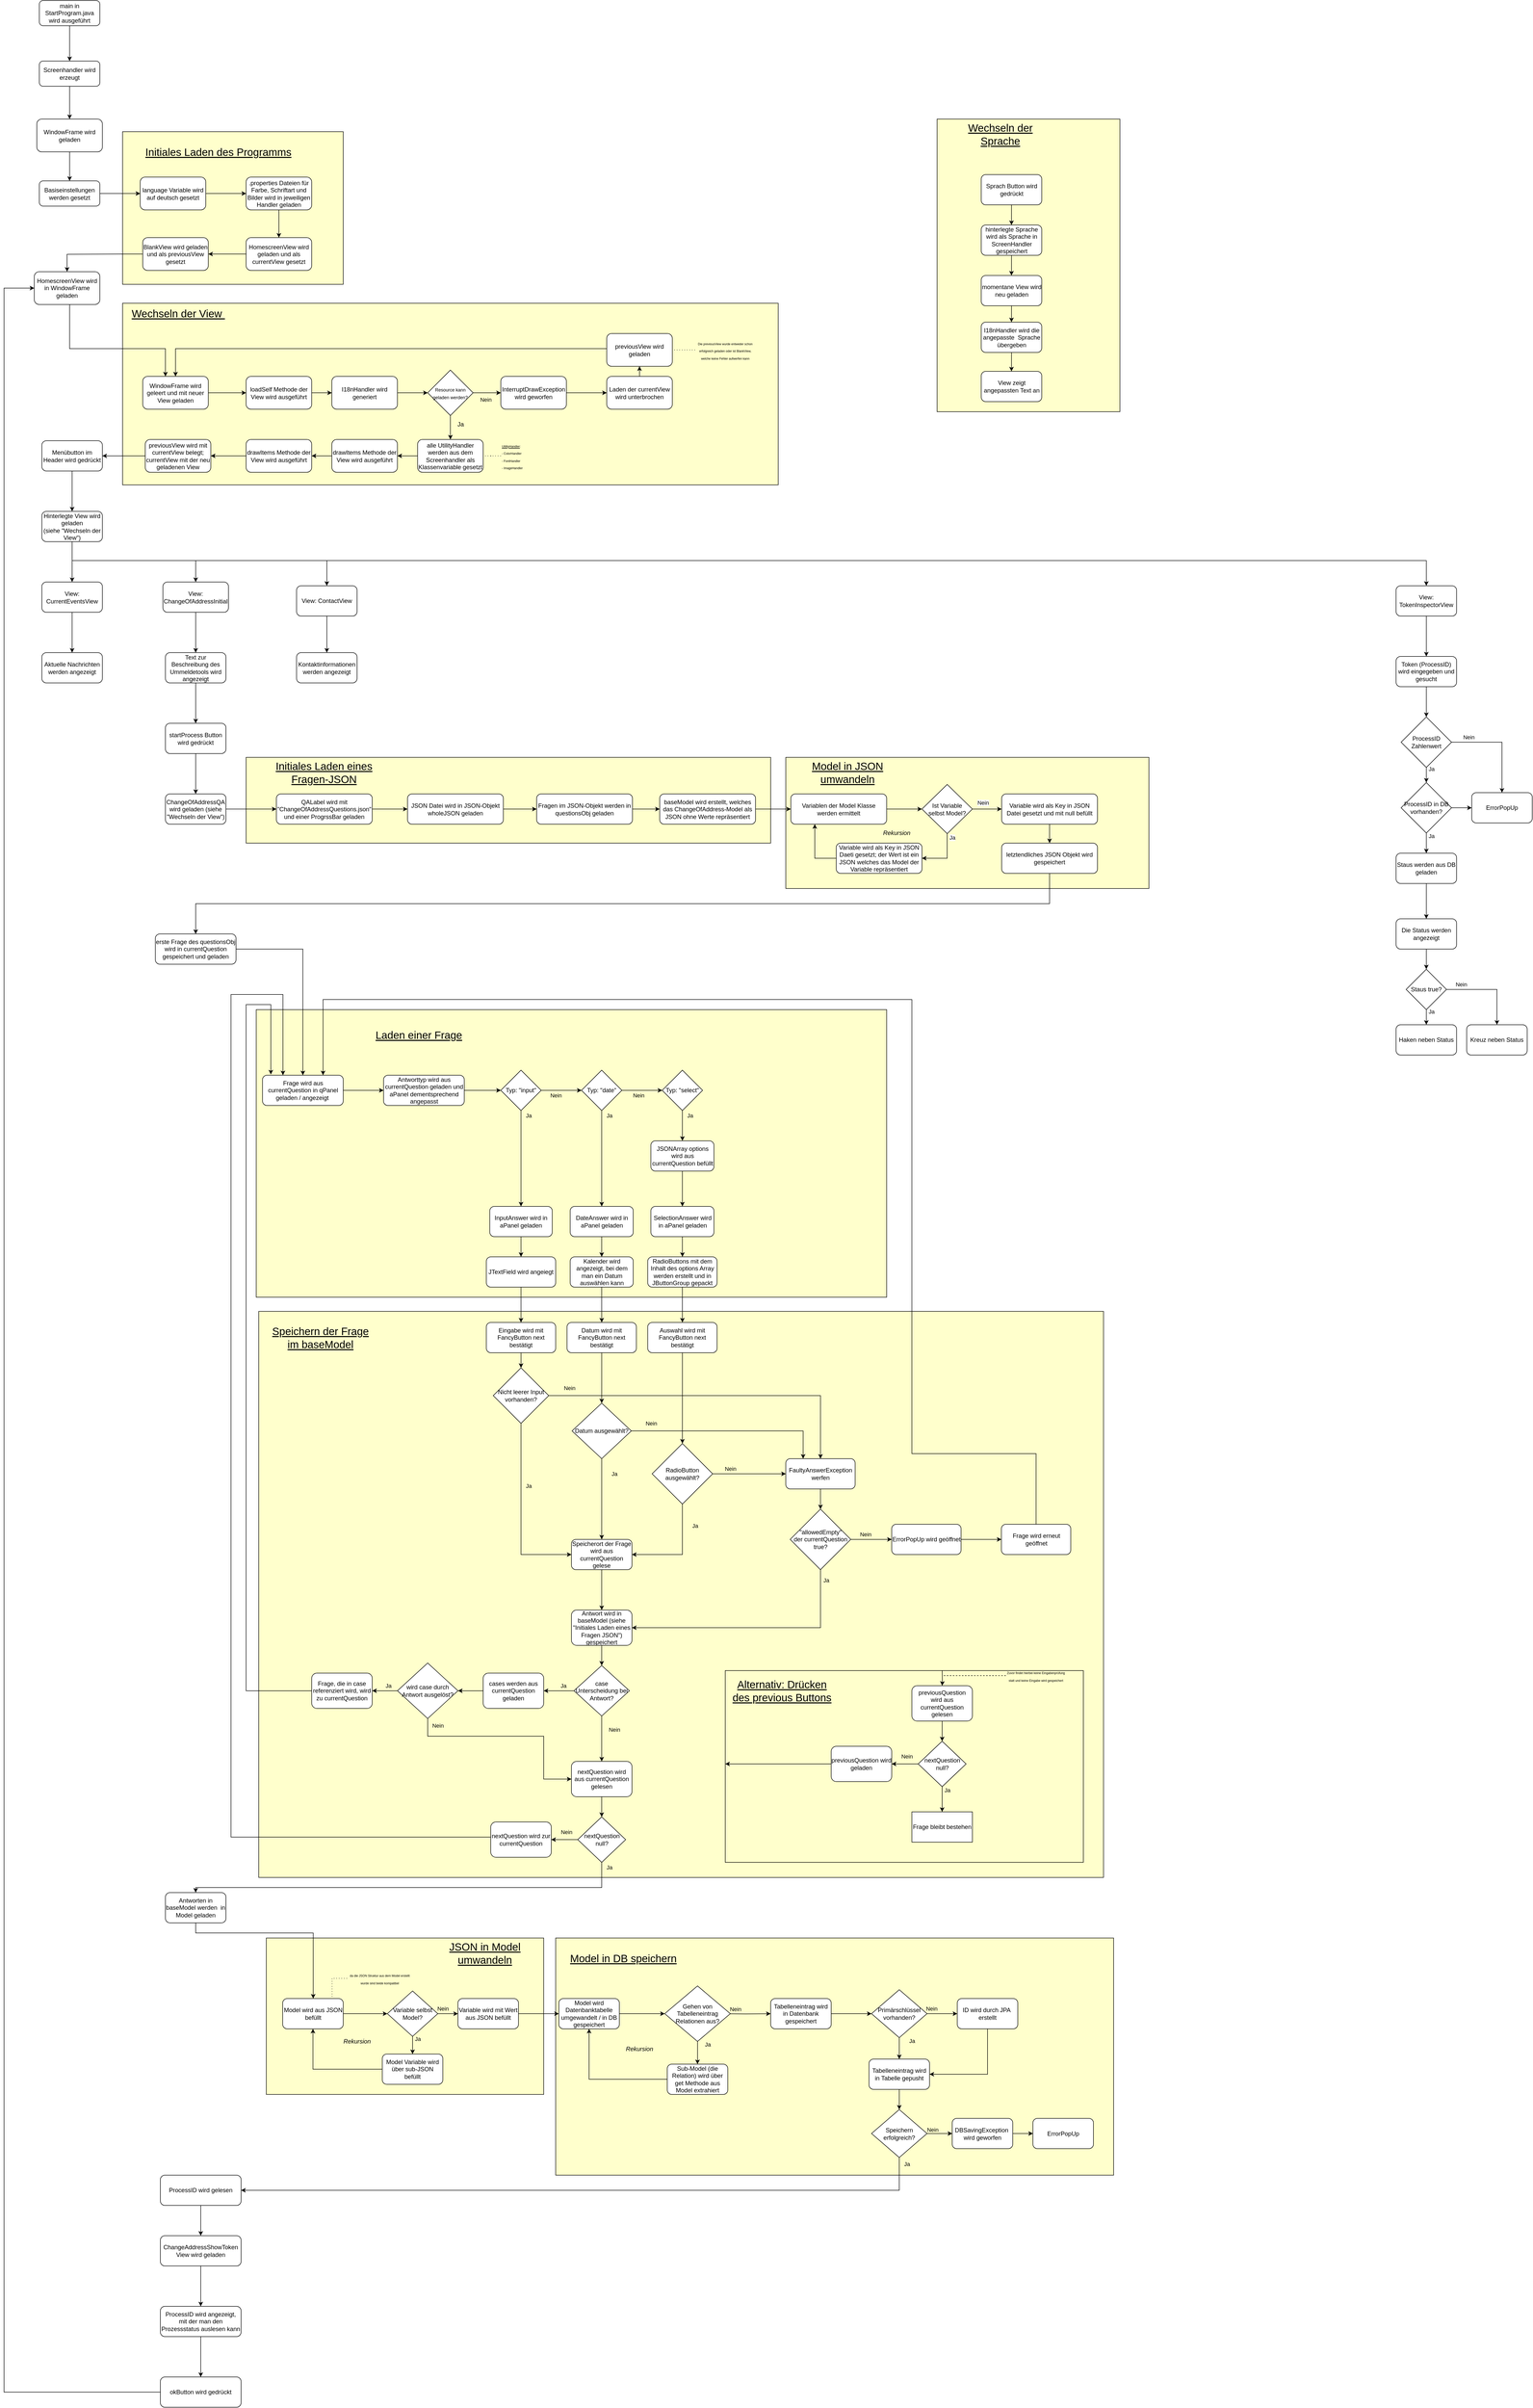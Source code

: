 <mxfile version="14.7.0" type="github">
  <diagram id="C5RBs43oDa-KdzZeNtuy" name="Page-1">
    <mxGraphModel dx="1673" dy="908" grid="1" gridSize="10" guides="1" tooltips="1" connect="1" arrows="1" fold="1" page="1" pageScale="1" pageWidth="827" pageHeight="1169" math="0" shadow="0">
      <root>
        <mxCell id="WIyWlLk6GJQsqaUBKTNV-0" />
        <mxCell id="WIyWlLk6GJQsqaUBKTNV-1" parent="WIyWlLk6GJQsqaUBKTNV-0" />
        <mxCell id="CHRmbYXMk_RVhMR8-_uH-9" value="" style="rounded=0;whiteSpace=wrap;html=1;fillColor=#FFFFCC;" vertex="1" parent="WIyWlLk6GJQsqaUBKTNV-1">
          <mxGeometry x="1940" y="305" width="362.5" height="580" as="geometry" />
        </mxCell>
        <mxCell id="v0-v943GRlpw8a3xK3n0-346" value="" style="rounded=0;whiteSpace=wrap;html=1;labelBackgroundColor=none;fontColor=#000000;fillColor=#FFFFCC;gradientColor=none;" parent="WIyWlLk6GJQsqaUBKTNV-1" vertex="1">
          <mxGeometry x="1640" y="1570" width="720" height="260" as="geometry" />
        </mxCell>
        <mxCell id="v0-v943GRlpw8a3xK3n0-320" value="" style="rounded=0;whiteSpace=wrap;html=1;labelBackgroundColor=none;fontColor=#000000;fillColor=#FFFFCC;gradientColor=none;" parent="WIyWlLk6GJQsqaUBKTNV-1" vertex="1">
          <mxGeometry x="1183.75" y="3910" width="1106.25" height="470" as="geometry" />
        </mxCell>
        <mxCell id="v0-v943GRlpw8a3xK3n0-281" value="" style="rounded=0;whiteSpace=wrap;html=1;labelBackgroundColor=none;fontColor=#000000;fillColor=#FFFFCC;gradientColor=none;" parent="WIyWlLk6GJQsqaUBKTNV-1" vertex="1">
          <mxGeometry x="610" y="3910" width="550" height="310" as="geometry" />
        </mxCell>
        <mxCell id="v0-v943GRlpw8a3xK3n0-218" value="" style="rounded=0;whiteSpace=wrap;html=1;labelBackgroundColor=none;fontColor=#000000;fillColor=#FFFFCC;gradientColor=none;" parent="WIyWlLk6GJQsqaUBKTNV-1" vertex="1">
          <mxGeometry x="595" y="2668" width="1675" height="1122" as="geometry" />
        </mxCell>
        <mxCell id="v0-v943GRlpw8a3xK3n0-184" value="" style="rounded=0;whiteSpace=wrap;html=1;labelBackgroundColor=none;fontColor=#000000;fillColor=#FFFFCC;gradientColor=none;" parent="WIyWlLk6GJQsqaUBKTNV-1" vertex="1">
          <mxGeometry x="590" y="2070" width="1250" height="570" as="geometry" />
        </mxCell>
        <mxCell id="v0-v943GRlpw8a3xK3n0-118" value="" style="rounded=0;whiteSpace=wrap;html=1;labelBackgroundColor=none;fontColor=#000000;fillColor=#FFFFCC;gradientColor=none;" parent="WIyWlLk6GJQsqaUBKTNV-1" vertex="1">
          <mxGeometry x="570" y="1570" width="1040" height="170" as="geometry" />
        </mxCell>
        <mxCell id="v0-v943GRlpw8a3xK3n0-73" value="" style="rounded=0;whiteSpace=wrap;html=1;fillColor=#FFFFCC;" parent="WIyWlLk6GJQsqaUBKTNV-1" vertex="1">
          <mxGeometry x="325" y="330" width="437.5" height="302.5" as="geometry" />
        </mxCell>
        <mxCell id="v0-v943GRlpw8a3xK3n0-67" value="" style="rounded=0;whiteSpace=wrap;html=1;fillColor=#FFFFCC;" parent="WIyWlLk6GJQsqaUBKTNV-1" vertex="1">
          <mxGeometry x="325" y="670" width="1300" height="360" as="geometry" />
        </mxCell>
        <mxCell id="v0-v943GRlpw8a3xK3n0-1" value="" style="edgeStyle=orthogonalEdgeStyle;rounded=0;orthogonalLoop=1;jettySize=auto;html=1;" parent="WIyWlLk6GJQsqaUBKTNV-1" source="WIyWlLk6GJQsqaUBKTNV-3" target="v0-v943GRlpw8a3xK3n0-0" edge="1">
          <mxGeometry relative="1" as="geometry" />
        </mxCell>
        <mxCell id="WIyWlLk6GJQsqaUBKTNV-3" value="main in StartProgram.java wird ausgeführt" style="rounded=1;whiteSpace=wrap;html=1;fontSize=12;glass=0;strokeWidth=1;shadow=0;" parent="WIyWlLk6GJQsqaUBKTNV-1" vertex="1">
          <mxGeometry x="160" y="70" width="120" height="50" as="geometry" />
        </mxCell>
        <mxCell id="v0-v943GRlpw8a3xK3n0-3" value="" style="edgeStyle=orthogonalEdgeStyle;rounded=0;orthogonalLoop=1;jettySize=auto;html=1;entryX=0.5;entryY=0;entryDx=0;entryDy=0;" parent="WIyWlLk6GJQsqaUBKTNV-1" source="v0-v943GRlpw8a3xK3n0-0" target="v0-v943GRlpw8a3xK3n0-37" edge="1">
          <mxGeometry relative="1" as="geometry">
            <mxPoint x="220" y="280" as="targetPoint" />
          </mxGeometry>
        </mxCell>
        <mxCell id="v0-v943GRlpw8a3xK3n0-0" value="Screenhandler wird erzeugt" style="whiteSpace=wrap;html=1;rounded=1;shadow=0;strokeWidth=1;glass=0;" parent="WIyWlLk6GJQsqaUBKTNV-1" vertex="1">
          <mxGeometry x="160" y="190" width="120" height="50" as="geometry" />
        </mxCell>
        <mxCell id="v0-v943GRlpw8a3xK3n0-10" value="" style="edgeStyle=orthogonalEdgeStyle;rounded=0;orthogonalLoop=1;jettySize=auto;html=1;" parent="WIyWlLk6GJQsqaUBKTNV-1" source="v0-v943GRlpw8a3xK3n0-2" target="v0-v943GRlpw8a3xK3n0-9" edge="1">
          <mxGeometry relative="1" as="geometry" />
        </mxCell>
        <mxCell id="v0-v943GRlpw8a3xK3n0-2" value="Basiseinstellungen werden gesetzt" style="whiteSpace=wrap;html=1;rounded=1;shadow=0;strokeWidth=1;glass=0;" parent="WIyWlLk6GJQsqaUBKTNV-1" vertex="1">
          <mxGeometry x="160" y="427.5" width="120" height="50" as="geometry" />
        </mxCell>
        <mxCell id="v0-v943GRlpw8a3xK3n0-12" value="" style="edgeStyle=orthogonalEdgeStyle;rounded=0;orthogonalLoop=1;jettySize=auto;html=1;" parent="WIyWlLk6GJQsqaUBKTNV-1" source="v0-v943GRlpw8a3xK3n0-9" target="v0-v943GRlpw8a3xK3n0-11" edge="1">
          <mxGeometry relative="1" as="geometry" />
        </mxCell>
        <mxCell id="v0-v943GRlpw8a3xK3n0-9" value="language Variable wird auf deutsch gesetzt" style="whiteSpace=wrap;html=1;rounded=1;shadow=0;strokeWidth=1;glass=0;" parent="WIyWlLk6GJQsqaUBKTNV-1" vertex="1">
          <mxGeometry x="360" y="420" width="130" height="65" as="geometry" />
        </mxCell>
        <mxCell id="v0-v943GRlpw8a3xK3n0-39" value="" style="edgeStyle=orthogonalEdgeStyle;rounded=0;orthogonalLoop=1;jettySize=auto;html=1;" parent="WIyWlLk6GJQsqaUBKTNV-1" source="v0-v943GRlpw8a3xK3n0-11" target="v0-v943GRlpw8a3xK3n0-15" edge="1">
          <mxGeometry relative="1" as="geometry" />
        </mxCell>
        <mxCell id="v0-v943GRlpw8a3xK3n0-11" value=".properties Dateien für Farbe, Schriftart und Bilder wird in jeweiligen Handler geladen" style="whiteSpace=wrap;html=1;rounded=1;shadow=0;strokeWidth=1;glass=0;" parent="WIyWlLk6GJQsqaUBKTNV-1" vertex="1">
          <mxGeometry x="570" y="420" width="130" height="65" as="geometry" />
        </mxCell>
        <mxCell id="v0-v943GRlpw8a3xK3n0-18" value="" style="edgeStyle=orthogonalEdgeStyle;rounded=0;orthogonalLoop=1;jettySize=auto;html=1;" parent="WIyWlLk6GJQsqaUBKTNV-1" source="v0-v943GRlpw8a3xK3n0-15" target="v0-v943GRlpw8a3xK3n0-17" edge="1">
          <mxGeometry relative="1" as="geometry" />
        </mxCell>
        <mxCell id="v0-v943GRlpw8a3xK3n0-15" value="HomescreenView wird geladen und als currentView gesetzt" style="whiteSpace=wrap;html=1;rounded=1;shadow=0;strokeWidth=1;glass=0;" parent="WIyWlLk6GJQsqaUBKTNV-1" vertex="1">
          <mxGeometry x="570" y="540" width="130" height="65" as="geometry" />
        </mxCell>
        <mxCell id="v0-v943GRlpw8a3xK3n0-36" value="" style="edgeStyle=orthogonalEdgeStyle;rounded=0;orthogonalLoop=1;jettySize=auto;html=1;" parent="WIyWlLk6GJQsqaUBKTNV-1" source="v0-v943GRlpw8a3xK3n0-17" target="v0-v943GRlpw8a3xK3n0-35" edge="1">
          <mxGeometry relative="1" as="geometry">
            <Array as="points">
              <mxPoint x="323" y="573" />
              <mxPoint x="215" y="573" />
            </Array>
          </mxGeometry>
        </mxCell>
        <mxCell id="v0-v943GRlpw8a3xK3n0-17" value="BlankView wird geladen und als previousView gesetzt" style="whiteSpace=wrap;html=1;rounded=1;shadow=0;strokeWidth=1;glass=0;" parent="WIyWlLk6GJQsqaUBKTNV-1" vertex="1">
          <mxGeometry x="365" y="540" width="130" height="65" as="geometry" />
        </mxCell>
        <mxCell id="v0-v943GRlpw8a3xK3n0-34" value="" style="edgeStyle=orthogonalEdgeStyle;rounded=0;orthogonalLoop=1;jettySize=auto;html=1;" parent="WIyWlLk6GJQsqaUBKTNV-1" source="v0-v943GRlpw8a3xK3n0-27" target="v0-v943GRlpw8a3xK3n0-33" edge="1">
          <mxGeometry relative="1" as="geometry" />
        </mxCell>
        <mxCell id="v0-v943GRlpw8a3xK3n0-46" value="" style="edgeStyle=orthogonalEdgeStyle;rounded=0;orthogonalLoop=1;jettySize=auto;html=1;exitX=0.5;exitY=1;exitDx=0;exitDy=0;" parent="WIyWlLk6GJQsqaUBKTNV-1" source="v0-v943GRlpw8a3xK3n0-33" target="v0-v943GRlpw8a3xK3n0-45" edge="1">
          <mxGeometry relative="1" as="geometry">
            <Array as="points">
              <mxPoint x="975" y="910" />
              <mxPoint x="975" y="910" />
            </Array>
          </mxGeometry>
        </mxCell>
        <mxCell id="v0-v943GRlpw8a3xK3n0-27" value="I18nHandler wird generiert" style="whiteSpace=wrap;html=1;rounded=1;shadow=0;strokeWidth=1;glass=0;" parent="WIyWlLk6GJQsqaUBKTNV-1" vertex="1">
          <mxGeometry x="740" y="815" width="130" height="65" as="geometry" />
        </mxCell>
        <mxCell id="v0-v943GRlpw8a3xK3n0-55" value="" style="edgeStyle=orthogonalEdgeStyle;rounded=0;orthogonalLoop=1;jettySize=auto;html=1;endArrow=classic;endFill=1;" parent="WIyWlLk6GJQsqaUBKTNV-1" source="v0-v943GRlpw8a3xK3n0-33" target="v0-v943GRlpw8a3xK3n0-54" edge="1">
          <mxGeometry relative="1" as="geometry" />
        </mxCell>
        <mxCell id="v0-v943GRlpw8a3xK3n0-56" value="Nein" style="edgeLabel;html=1;align=center;verticalAlign=middle;resizable=0;points=[];labelBackgroundColor=none;" parent="v0-v943GRlpw8a3xK3n0-55" vertex="1" connectable="0">
          <mxGeometry x="-0.198" y="1" relative="1" as="geometry">
            <mxPoint x="3" y="14" as="offset" />
          </mxGeometry>
        </mxCell>
        <mxCell id="v0-v943GRlpw8a3xK3n0-33" value="&lt;font style=&quot;font-size: 9px&quot;&gt;Resource kann geladen werden?&lt;/font&gt;" style="rhombus;whiteSpace=wrap;html=1;" parent="WIyWlLk6GJQsqaUBKTNV-1" vertex="1">
          <mxGeometry x="930" y="802.5" width="90" height="90" as="geometry" />
        </mxCell>
        <mxCell id="v0-v943GRlpw8a3xK3n0-41" value="" style="edgeStyle=orthogonalEdgeStyle;rounded=0;orthogonalLoop=1;jettySize=auto;html=1;" parent="WIyWlLk6GJQsqaUBKTNV-1" source="v0-v943GRlpw8a3xK3n0-35" target="v0-v943GRlpw8a3xK3n0-40" edge="1">
          <mxGeometry relative="1" as="geometry">
            <Array as="points">
              <mxPoint x="220" y="760" />
              <mxPoint x="410" y="760" />
            </Array>
          </mxGeometry>
        </mxCell>
        <mxCell id="v0-v943GRlpw8a3xK3n0-35" value="HomescreenView wird in WindowFrame geladen" style="whiteSpace=wrap;html=1;rounded=1;shadow=0;strokeWidth=1;glass=0;" parent="WIyWlLk6GJQsqaUBKTNV-1" vertex="1">
          <mxGeometry x="150" y="607.5" width="130" height="65" as="geometry" />
        </mxCell>
        <mxCell id="v0-v943GRlpw8a3xK3n0-38" value="" style="edgeStyle=orthogonalEdgeStyle;rounded=0;orthogonalLoop=1;jettySize=auto;html=1;" parent="WIyWlLk6GJQsqaUBKTNV-1" source="v0-v943GRlpw8a3xK3n0-37" target="v0-v943GRlpw8a3xK3n0-2" edge="1">
          <mxGeometry relative="1" as="geometry" />
        </mxCell>
        <mxCell id="v0-v943GRlpw8a3xK3n0-37" value="WindowFrame wird geladen" style="whiteSpace=wrap;html=1;rounded=1;shadow=0;strokeWidth=1;glass=0;" parent="WIyWlLk6GJQsqaUBKTNV-1" vertex="1">
          <mxGeometry x="155" y="305" width="130" height="65" as="geometry" />
        </mxCell>
        <mxCell id="v0-v943GRlpw8a3xK3n0-43" value="" style="edgeStyle=orthogonalEdgeStyle;rounded=0;orthogonalLoop=1;jettySize=auto;html=1;" parent="WIyWlLk6GJQsqaUBKTNV-1" source="v0-v943GRlpw8a3xK3n0-40" target="v0-v943GRlpw8a3xK3n0-42" edge="1">
          <mxGeometry relative="1" as="geometry" />
        </mxCell>
        <mxCell id="v0-v943GRlpw8a3xK3n0-40" value="WindowFrame wird geleert und mit neuer View geladen" style="whiteSpace=wrap;html=1;rounded=1;shadow=0;strokeWidth=1;glass=0;" parent="WIyWlLk6GJQsqaUBKTNV-1" vertex="1">
          <mxGeometry x="365" y="815" width="130" height="65" as="geometry" />
        </mxCell>
        <mxCell id="v0-v943GRlpw8a3xK3n0-44" value="" style="edgeStyle=orthogonalEdgeStyle;rounded=0;orthogonalLoop=1;jettySize=auto;html=1;" parent="WIyWlLk6GJQsqaUBKTNV-1" source="v0-v943GRlpw8a3xK3n0-42" target="v0-v943GRlpw8a3xK3n0-27" edge="1">
          <mxGeometry relative="1" as="geometry" />
        </mxCell>
        <mxCell id="v0-v943GRlpw8a3xK3n0-42" value="loadSelf Methode der View wird ausgeführt" style="whiteSpace=wrap;html=1;rounded=1;shadow=0;strokeWidth=1;glass=0;" parent="WIyWlLk6GJQsqaUBKTNV-1" vertex="1">
          <mxGeometry x="570" y="815" width="130" height="65" as="geometry" />
        </mxCell>
        <mxCell id="v0-v943GRlpw8a3xK3n0-51" value="" style="edgeStyle=orthogonalEdgeStyle;rounded=0;orthogonalLoop=1;jettySize=auto;html=1;endArrow=classic;endFill=1;" parent="WIyWlLk6GJQsqaUBKTNV-1" source="v0-v943GRlpw8a3xK3n0-45" target="v0-v943GRlpw8a3xK3n0-50" edge="1">
          <mxGeometry relative="1" as="geometry" />
        </mxCell>
        <mxCell id="v0-v943GRlpw8a3xK3n0-45" value="alle UtilityHandler werden aus dem Screenhandler als Klassenvariable gesetzt" style="whiteSpace=wrap;html=1;rounded=1;shadow=0;strokeWidth=1;glass=0;" parent="WIyWlLk6GJQsqaUBKTNV-1" vertex="1">
          <mxGeometry x="910" y="940" width="130" height="65" as="geometry" />
        </mxCell>
        <mxCell id="v0-v943GRlpw8a3xK3n0-47" value="Ja" style="text;html=1;align=center;verticalAlign=middle;resizable=0;points=[];autosize=1;strokeColor=none;" parent="WIyWlLk6GJQsqaUBKTNV-1" vertex="1">
          <mxGeometry x="980" y="900" width="30" height="20" as="geometry" />
        </mxCell>
        <mxCell id="v0-v943GRlpw8a3xK3n0-49" value="" style="edgeStyle=orthogonalEdgeStyle;rounded=0;orthogonalLoop=1;jettySize=auto;html=1;dashed=1;dashPattern=1 4;endArrow=none;endFill=0;" parent="WIyWlLk6GJQsqaUBKTNV-1" source="v0-v943GRlpw8a3xK3n0-48" target="v0-v943GRlpw8a3xK3n0-45" edge="1">
          <mxGeometry relative="1" as="geometry" />
        </mxCell>
        <mxCell id="v0-v943GRlpw8a3xK3n0-48" value="&lt;div&gt;&lt;u style=&quot;font-size: 6px&quot;&gt;UtilityHandler&lt;/u&gt;&lt;span style=&quot;font-size: 6px&quot;&gt;:&lt;/span&gt;&lt;/div&gt;&lt;font style=&quot;font-size: 6px&quot;&gt;- ColorHandler&lt;br&gt;- FontHandler&lt;br&gt;- ImageHandler&lt;/font&gt;" style="text;html=1;strokeColor=none;fillColor=none;align=left;verticalAlign=middle;whiteSpace=wrap;rounded=0;" parent="WIyWlLk6GJQsqaUBKTNV-1" vertex="1">
          <mxGeometry x="1075" y="942.5" width="140" height="60" as="geometry" />
        </mxCell>
        <mxCell id="v0-v943GRlpw8a3xK3n0-53" value="" style="edgeStyle=orthogonalEdgeStyle;rounded=0;orthogonalLoop=1;jettySize=auto;html=1;endArrow=classic;endFill=1;" parent="WIyWlLk6GJQsqaUBKTNV-1" source="v0-v943GRlpw8a3xK3n0-50" target="v0-v943GRlpw8a3xK3n0-52" edge="1">
          <mxGeometry relative="1" as="geometry" />
        </mxCell>
        <mxCell id="v0-v943GRlpw8a3xK3n0-50" value="drawItems Methode der View wird ausgeführt" style="whiteSpace=wrap;html=1;rounded=1;shadow=0;strokeWidth=1;glass=0;" parent="WIyWlLk6GJQsqaUBKTNV-1" vertex="1">
          <mxGeometry x="740" y="940" width="130" height="65" as="geometry" />
        </mxCell>
        <mxCell id="v0-v943GRlpw8a3xK3n0-64" value="" style="edgeStyle=orthogonalEdgeStyle;rounded=0;orthogonalLoop=1;jettySize=auto;html=1;endArrow=classic;endFill=1;" parent="WIyWlLk6GJQsqaUBKTNV-1" source="v0-v943GRlpw8a3xK3n0-52" target="v0-v943GRlpw8a3xK3n0-63" edge="1">
          <mxGeometry relative="1" as="geometry" />
        </mxCell>
        <mxCell id="v0-v943GRlpw8a3xK3n0-52" value="drawItems Methode der View wird ausgeführt" style="whiteSpace=wrap;html=1;rounded=1;shadow=0;strokeWidth=1;glass=0;" parent="WIyWlLk6GJQsqaUBKTNV-1" vertex="1">
          <mxGeometry x="570" y="940" width="130" height="65" as="geometry" />
        </mxCell>
        <mxCell id="v0-v943GRlpw8a3xK3n0-58" value="" style="edgeStyle=orthogonalEdgeStyle;rounded=0;orthogonalLoop=1;jettySize=auto;html=1;endArrow=classic;endFill=1;" parent="WIyWlLk6GJQsqaUBKTNV-1" source="v0-v943GRlpw8a3xK3n0-54" target="v0-v943GRlpw8a3xK3n0-57" edge="1">
          <mxGeometry relative="1" as="geometry" />
        </mxCell>
        <mxCell id="v0-v943GRlpw8a3xK3n0-54" value="InterruptDrawException wird geworfen" style="whiteSpace=wrap;html=1;rounded=1;shadow=0;strokeWidth=1;glass=0;" parent="WIyWlLk6GJQsqaUBKTNV-1" vertex="1">
          <mxGeometry x="1075" y="815" width="130" height="65" as="geometry" />
        </mxCell>
        <mxCell id="v0-v943GRlpw8a3xK3n0-60" value="" style="edgeStyle=orthogonalEdgeStyle;rounded=0;orthogonalLoop=1;jettySize=auto;html=1;endArrow=classic;endFill=1;" parent="WIyWlLk6GJQsqaUBKTNV-1" source="v0-v943GRlpw8a3xK3n0-57" target="v0-v943GRlpw8a3xK3n0-59" edge="1">
          <mxGeometry relative="1" as="geometry" />
        </mxCell>
        <mxCell id="v0-v943GRlpw8a3xK3n0-57" value="Laden der currentView wird unterbrochen" style="whiteSpace=wrap;html=1;rounded=1;shadow=0;strokeWidth=1;glass=0;" parent="WIyWlLk6GJQsqaUBKTNV-1" vertex="1">
          <mxGeometry x="1285" y="815" width="130" height="65" as="geometry" />
        </mxCell>
        <mxCell id="v0-v943GRlpw8a3xK3n0-69" value="" style="edgeStyle=orthogonalEdgeStyle;rounded=0;orthogonalLoop=1;jettySize=auto;html=1;endArrow=classic;endFill=1;entryX=0.5;entryY=0;entryDx=0;entryDy=0;" parent="WIyWlLk6GJQsqaUBKTNV-1" source="v0-v943GRlpw8a3xK3n0-59" target="v0-v943GRlpw8a3xK3n0-40" edge="1">
          <mxGeometry relative="1" as="geometry">
            <mxPoint x="1205" y="762.5" as="targetPoint" />
            <Array as="points">
              <mxPoint x="430" y="760" />
            </Array>
          </mxGeometry>
        </mxCell>
        <mxCell id="v0-v943GRlpw8a3xK3n0-59" value="previousView wird geladen" style="whiteSpace=wrap;html=1;rounded=1;shadow=0;strokeWidth=1;glass=0;" parent="WIyWlLk6GJQsqaUBKTNV-1" vertex="1">
          <mxGeometry x="1285" y="730" width="130" height="65" as="geometry" />
        </mxCell>
        <mxCell id="v0-v943GRlpw8a3xK3n0-62" value="" style="edgeStyle=orthogonalEdgeStyle;rounded=0;orthogonalLoop=1;jettySize=auto;html=1;endArrow=none;endFill=0;dashed=1;dashPattern=1 4;" parent="WIyWlLk6GJQsqaUBKTNV-1" source="v0-v943GRlpw8a3xK3n0-61" target="v0-v943GRlpw8a3xK3n0-59" edge="1">
          <mxGeometry relative="1" as="geometry" />
        </mxCell>
        <mxCell id="v0-v943GRlpw8a3xK3n0-61" value="&lt;font style=&quot;font-size: 6px&quot;&gt;Die previousView wurde entweder schon erfolgreich geladen oder ist BlankView, welche keine Fehler aufwerfen kann&lt;/font&gt;" style="text;html=1;strokeColor=none;fillColor=none;align=center;verticalAlign=middle;whiteSpace=wrap;rounded=0;" parent="WIyWlLk6GJQsqaUBKTNV-1" vertex="1">
          <mxGeometry x="1460" y="736" width="120" height="53" as="geometry" />
        </mxCell>
        <mxCell id="v0-v943GRlpw8a3xK3n0-71" value="" style="edgeStyle=orthogonalEdgeStyle;rounded=0;orthogonalLoop=1;jettySize=auto;html=1;endArrow=classic;endFill=1;" parent="WIyWlLk6GJQsqaUBKTNV-1" source="v0-v943GRlpw8a3xK3n0-63" target="v0-v943GRlpw8a3xK3n0-70" edge="1">
          <mxGeometry relative="1" as="geometry" />
        </mxCell>
        <mxCell id="v0-v943GRlpw8a3xK3n0-63" value="previousView wird mit currentView belegt; currentView mit der neu geladenen View" style="whiteSpace=wrap;html=1;rounded=1;shadow=0;strokeWidth=1;glass=0;" parent="WIyWlLk6GJQsqaUBKTNV-1" vertex="1">
          <mxGeometry x="370" y="940" width="130" height="65" as="geometry" />
        </mxCell>
        <mxCell id="v0-v943GRlpw8a3xK3n0-86" value="" style="edgeStyle=orthogonalEdgeStyle;rounded=0;orthogonalLoop=1;jettySize=auto;html=1;endArrow=classic;endFill=1;" parent="WIyWlLk6GJQsqaUBKTNV-1" source="v0-v943GRlpw8a3xK3n0-70" target="v0-v943GRlpw8a3xK3n0-85" edge="1">
          <mxGeometry relative="1" as="geometry" />
        </mxCell>
        <mxCell id="v0-v943GRlpw8a3xK3n0-70" value="Menübutton im Header wird gedrückt" style="whiteSpace=wrap;html=1;rounded=1;shadow=0;strokeWidth=1;glass=0;" parent="WIyWlLk6GJQsqaUBKTNV-1" vertex="1">
          <mxGeometry x="165" y="942.5" width="120" height="60" as="geometry" />
        </mxCell>
        <mxCell id="v0-v943GRlpw8a3xK3n0-72" value="&lt;font style=&quot;font-size: 21px&quot;&gt;&lt;u&gt;Wechseln der View&amp;nbsp;&lt;/u&gt;&lt;/font&gt;" style="text;html=1;strokeColor=none;fillColor=none;align=center;verticalAlign=middle;whiteSpace=wrap;rounded=0;" parent="WIyWlLk6GJQsqaUBKTNV-1" vertex="1">
          <mxGeometry x="332.5" y="680" width="205" height="20" as="geometry" />
        </mxCell>
        <mxCell id="v0-v943GRlpw8a3xK3n0-74" value="&lt;font style=&quot;font-size: 21px&quot;&gt;&lt;u&gt;Initiales Laden des Programms&lt;/u&gt;&lt;/font&gt;" style="text;html=1;strokeColor=none;fillColor=none;align=center;verticalAlign=middle;whiteSpace=wrap;rounded=0;" parent="WIyWlLk6GJQsqaUBKTNV-1" vertex="1">
          <mxGeometry x="360" y="360" width="310" height="20" as="geometry" />
        </mxCell>
        <mxCell id="v0-v943GRlpw8a3xK3n0-89" value="" style="edgeStyle=orthogonalEdgeStyle;rounded=0;orthogonalLoop=1;jettySize=auto;html=1;fontColor=#000000;endArrow=classic;endFill=1;" parent="WIyWlLk6GJQsqaUBKTNV-1" source="v0-v943GRlpw8a3xK3n0-85" target="v0-v943GRlpw8a3xK3n0-88" edge="1">
          <mxGeometry relative="1" as="geometry">
            <Array as="points">
              <mxPoint x="225" y="1180" />
              <mxPoint x="2910" y="1180" />
            </Array>
          </mxGeometry>
        </mxCell>
        <mxCell id="v0-v943GRlpw8a3xK3n0-91" value="" style="edgeStyle=orthogonalEdgeStyle;rounded=0;orthogonalLoop=1;jettySize=auto;html=1;fontColor=#000000;endArrow=classic;endFill=1;" parent="WIyWlLk6GJQsqaUBKTNV-1" source="v0-v943GRlpw8a3xK3n0-85" target="v0-v943GRlpw8a3xK3n0-90" edge="1">
          <mxGeometry relative="1" as="geometry">
            <Array as="points">
              <mxPoint x="225" y="1180" />
              <mxPoint x="730" y="1180" />
            </Array>
          </mxGeometry>
        </mxCell>
        <mxCell id="v0-v943GRlpw8a3xK3n0-93" value="" style="edgeStyle=orthogonalEdgeStyle;rounded=0;orthogonalLoop=1;jettySize=auto;html=1;fontColor=#000000;endArrow=classic;endFill=1;" parent="WIyWlLk6GJQsqaUBKTNV-1" source="v0-v943GRlpw8a3xK3n0-85" target="v0-v943GRlpw8a3xK3n0-92" edge="1">
          <mxGeometry relative="1" as="geometry">
            <Array as="points">
              <mxPoint x="225" y="1180" />
              <mxPoint x="470" y="1180" />
            </Array>
          </mxGeometry>
        </mxCell>
        <mxCell id="v0-v943GRlpw8a3xK3n0-95" value="" style="edgeStyle=orthogonalEdgeStyle;rounded=0;orthogonalLoop=1;jettySize=auto;html=1;fontColor=#000000;endArrow=classic;endFill=1;" parent="WIyWlLk6GJQsqaUBKTNV-1" source="v0-v943GRlpw8a3xK3n0-85" target="v0-v943GRlpw8a3xK3n0-94" edge="1">
          <mxGeometry relative="1" as="geometry" />
        </mxCell>
        <mxCell id="v0-v943GRlpw8a3xK3n0-85" value="Hinterlegte View wird geladen&lt;br&gt;(siehe &quot;Wechseln der View&quot;)" style="whiteSpace=wrap;html=1;rounded=1;shadow=0;strokeWidth=1;glass=0;" parent="WIyWlLk6GJQsqaUBKTNV-1" vertex="1">
          <mxGeometry x="165" y="1082.5" width="120" height="60" as="geometry" />
        </mxCell>
        <mxCell id="v0-v943GRlpw8a3xK3n0-353" value="" style="edgeStyle=orthogonalEdgeStyle;rounded=0;orthogonalLoop=1;jettySize=auto;html=1;fontColor=#000000;endArrow=classic;endFill=1;" parent="WIyWlLk6GJQsqaUBKTNV-1" source="v0-v943GRlpw8a3xK3n0-88" target="v0-v943GRlpw8a3xK3n0-352" edge="1">
          <mxGeometry relative="1" as="geometry" />
        </mxCell>
        <mxCell id="v0-v943GRlpw8a3xK3n0-88" value="View: TokenInspectorView" style="whiteSpace=wrap;html=1;rounded=1;shadow=0;strokeWidth=1;glass=0;" parent="WIyWlLk6GJQsqaUBKTNV-1" vertex="1">
          <mxGeometry x="2850" y="1230" width="120" height="60" as="geometry" />
        </mxCell>
        <mxCell id="v0-v943GRlpw8a3xK3n0-101" value="" style="edgeStyle=orthogonalEdgeStyle;rounded=0;orthogonalLoop=1;jettySize=auto;html=1;fontColor=#000000;endArrow=classic;endFill=1;" parent="WIyWlLk6GJQsqaUBKTNV-1" source="v0-v943GRlpw8a3xK3n0-90" target="v0-v943GRlpw8a3xK3n0-100" edge="1">
          <mxGeometry relative="1" as="geometry" />
        </mxCell>
        <mxCell id="v0-v943GRlpw8a3xK3n0-90" value="View: ContactView" style="whiteSpace=wrap;html=1;rounded=1;shadow=0;strokeWidth=1;glass=0;" parent="WIyWlLk6GJQsqaUBKTNV-1" vertex="1">
          <mxGeometry x="670" y="1230" width="120" height="60" as="geometry" />
        </mxCell>
        <mxCell id="v0-v943GRlpw8a3xK3n0-99" value="" style="edgeStyle=orthogonalEdgeStyle;rounded=0;orthogonalLoop=1;jettySize=auto;html=1;fontColor=#000000;endArrow=classic;endFill=1;" parent="WIyWlLk6GJQsqaUBKTNV-1" source="v0-v943GRlpw8a3xK3n0-92" target="v0-v943GRlpw8a3xK3n0-98" edge="1">
          <mxGeometry relative="1" as="geometry" />
        </mxCell>
        <mxCell id="v0-v943GRlpw8a3xK3n0-92" value="View: ChangeOfAddressInitial" style="whiteSpace=wrap;html=1;rounded=1;shadow=0;strokeWidth=1;glass=0;" parent="WIyWlLk6GJQsqaUBKTNV-1" vertex="1">
          <mxGeometry x="405" y="1222.5" width="130" height="60" as="geometry" />
        </mxCell>
        <mxCell id="v0-v943GRlpw8a3xK3n0-97" value="" style="edgeStyle=orthogonalEdgeStyle;rounded=0;orthogonalLoop=1;jettySize=auto;html=1;fontColor=#000000;endArrow=classic;endFill=1;" parent="WIyWlLk6GJQsqaUBKTNV-1" source="v0-v943GRlpw8a3xK3n0-94" target="v0-v943GRlpw8a3xK3n0-96" edge="1">
          <mxGeometry relative="1" as="geometry" />
        </mxCell>
        <mxCell id="v0-v943GRlpw8a3xK3n0-94" value="View: CurrentEventsView" style="whiteSpace=wrap;html=1;rounded=1;shadow=0;strokeWidth=1;glass=0;" parent="WIyWlLk6GJQsqaUBKTNV-1" vertex="1">
          <mxGeometry x="165" y="1222.5" width="120" height="60" as="geometry" />
        </mxCell>
        <mxCell id="v0-v943GRlpw8a3xK3n0-96" value="Aktuelle Nachrichten werden angezeigt" style="whiteSpace=wrap;html=1;rounded=1;shadow=0;strokeWidth=1;glass=0;" parent="WIyWlLk6GJQsqaUBKTNV-1" vertex="1">
          <mxGeometry x="165" y="1362.5" width="120" height="60" as="geometry" />
        </mxCell>
        <mxCell id="v0-v943GRlpw8a3xK3n0-103" value="" style="edgeStyle=orthogonalEdgeStyle;rounded=0;orthogonalLoop=1;jettySize=auto;html=1;fontColor=#000000;endArrow=classic;endFill=1;" parent="WIyWlLk6GJQsqaUBKTNV-1" source="v0-v943GRlpw8a3xK3n0-98" target="v0-v943GRlpw8a3xK3n0-102" edge="1">
          <mxGeometry relative="1" as="geometry" />
        </mxCell>
        <mxCell id="v0-v943GRlpw8a3xK3n0-98" value="Text zur Beschreibung des Ummeldetools wird angezeigt" style="whiteSpace=wrap;html=1;rounded=1;shadow=0;strokeWidth=1;glass=0;" parent="WIyWlLk6GJQsqaUBKTNV-1" vertex="1">
          <mxGeometry x="410" y="1362.5" width="120" height="60" as="geometry" />
        </mxCell>
        <mxCell id="v0-v943GRlpw8a3xK3n0-100" value="Kontaktinformationen werden angezeigt" style="whiteSpace=wrap;html=1;rounded=1;shadow=0;strokeWidth=1;glass=0;" parent="WIyWlLk6GJQsqaUBKTNV-1" vertex="1">
          <mxGeometry x="670" y="1362.5" width="120" height="60" as="geometry" />
        </mxCell>
        <mxCell id="v0-v943GRlpw8a3xK3n0-105" value="" style="edgeStyle=orthogonalEdgeStyle;rounded=0;orthogonalLoop=1;jettySize=auto;html=1;fontColor=#000000;endArrow=classic;endFill=1;" parent="WIyWlLk6GJQsqaUBKTNV-1" source="v0-v943GRlpw8a3xK3n0-102" target="v0-v943GRlpw8a3xK3n0-104" edge="1">
          <mxGeometry relative="1" as="geometry" />
        </mxCell>
        <mxCell id="v0-v943GRlpw8a3xK3n0-102" value="startProcess&amp;nbsp;Button wird gedrückt" style="whiteSpace=wrap;html=1;rounded=1;shadow=0;strokeWidth=1;glass=0;" parent="WIyWlLk6GJQsqaUBKTNV-1" vertex="1">
          <mxGeometry x="410" y="1502.5" width="120" height="60" as="geometry" />
        </mxCell>
        <mxCell id="v0-v943GRlpw8a3xK3n0-107" value="" style="edgeStyle=orthogonalEdgeStyle;rounded=0;orthogonalLoop=1;jettySize=auto;html=1;fontColor=#000000;endArrow=classic;endFill=1;" parent="WIyWlLk6GJQsqaUBKTNV-1" source="v0-v943GRlpw8a3xK3n0-104" target="v0-v943GRlpw8a3xK3n0-106" edge="1">
          <mxGeometry relative="1" as="geometry" />
        </mxCell>
        <mxCell id="v0-v943GRlpw8a3xK3n0-104" value="ChangeOfAddressQA wird geladen (siehe &quot;Wechseln der View&quot;)" style="whiteSpace=wrap;html=1;rounded=1;shadow=0;strokeWidth=1;glass=0;" parent="WIyWlLk6GJQsqaUBKTNV-1" vertex="1">
          <mxGeometry x="410" y="1642.5" width="120" height="60" as="geometry" />
        </mxCell>
        <mxCell id="v0-v943GRlpw8a3xK3n0-109" value="" style="edgeStyle=orthogonalEdgeStyle;rounded=0;orthogonalLoop=1;jettySize=auto;html=1;fontColor=#000000;endArrow=classic;endFill=1;" parent="WIyWlLk6GJQsqaUBKTNV-1" source="v0-v943GRlpw8a3xK3n0-106" target="v0-v943GRlpw8a3xK3n0-108" edge="1">
          <mxGeometry relative="1" as="geometry" />
        </mxCell>
        <mxCell id="v0-v943GRlpw8a3xK3n0-106" value="QALabel wird mit &quot;ChangeOfAddressQuestions.json&quot; und einer ProgrssBar geladen" style="whiteSpace=wrap;html=1;rounded=1;shadow=0;strokeWidth=1;glass=0;" parent="WIyWlLk6GJQsqaUBKTNV-1" vertex="1">
          <mxGeometry x="630" y="1642.5" width="190" height="60" as="geometry" />
        </mxCell>
        <mxCell id="v0-v943GRlpw8a3xK3n0-111" value="" style="edgeStyle=orthogonalEdgeStyle;rounded=0;orthogonalLoop=1;jettySize=auto;html=1;fontColor=#000000;endArrow=classic;endFill=1;" parent="WIyWlLk6GJQsqaUBKTNV-1" source="v0-v943GRlpw8a3xK3n0-108" target="v0-v943GRlpw8a3xK3n0-110" edge="1">
          <mxGeometry relative="1" as="geometry" />
        </mxCell>
        <mxCell id="v0-v943GRlpw8a3xK3n0-108" value="JSON Datei wird in JSON-Objekt wholeJSON geladen" style="whiteSpace=wrap;html=1;rounded=1;shadow=0;strokeWidth=1;glass=0;" parent="WIyWlLk6GJQsqaUBKTNV-1" vertex="1">
          <mxGeometry x="890" y="1642.5" width="190" height="60" as="geometry" />
        </mxCell>
        <mxCell id="v0-v943GRlpw8a3xK3n0-115" value="" style="edgeStyle=orthogonalEdgeStyle;rounded=0;orthogonalLoop=1;jettySize=auto;html=1;fontColor=#000000;endArrow=classic;endFill=1;" parent="WIyWlLk6GJQsqaUBKTNV-1" source="v0-v943GRlpw8a3xK3n0-110" target="v0-v943GRlpw8a3xK3n0-114" edge="1">
          <mxGeometry relative="1" as="geometry" />
        </mxCell>
        <mxCell id="v0-v943GRlpw8a3xK3n0-110" value="Fragen im JSON-Objekt werden in questionsObj geladen" style="whiteSpace=wrap;html=1;rounded=1;shadow=0;strokeWidth=1;glass=0;" parent="WIyWlLk6GJQsqaUBKTNV-1" vertex="1">
          <mxGeometry x="1146" y="1642.5" width="190" height="60" as="geometry" />
        </mxCell>
        <mxCell id="v0-v943GRlpw8a3xK3n0-331" value="" style="edgeStyle=orthogonalEdgeStyle;rounded=0;orthogonalLoop=1;jettySize=auto;html=1;fontColor=#000000;endArrow=classic;endFill=1;" parent="WIyWlLk6GJQsqaUBKTNV-1" source="v0-v943GRlpw8a3xK3n0-114" target="v0-v943GRlpw8a3xK3n0-330" edge="1">
          <mxGeometry relative="1" as="geometry" />
        </mxCell>
        <mxCell id="v0-v943GRlpw8a3xK3n0-114" value="baseModel wird erstellt, welches das ChangeOfAddress-Model als JSON ohne Werte repräsentiert" style="whiteSpace=wrap;html=1;rounded=1;shadow=0;strokeWidth=1;glass=0;" parent="WIyWlLk6GJQsqaUBKTNV-1" vertex="1">
          <mxGeometry x="1390" y="1642.5" width="190" height="60" as="geometry" />
        </mxCell>
        <mxCell id="v0-v943GRlpw8a3xK3n0-329" value="" style="edgeStyle=orthogonalEdgeStyle;rounded=0;orthogonalLoop=1;jettySize=auto;html=1;fontColor=#000000;endArrow=classic;endFill=1;entryX=0.5;entryY=0;entryDx=0;entryDy=0;" parent="WIyWlLk6GJQsqaUBKTNV-1" source="v0-v943GRlpw8a3xK3n0-116" target="v0-v943GRlpw8a3xK3n0-121" edge="1">
          <mxGeometry relative="1" as="geometry">
            <mxPoint x="630" y="1950" as="targetPoint" />
          </mxGeometry>
        </mxCell>
        <mxCell id="v0-v943GRlpw8a3xK3n0-116" value="erste Frage des questionsObj wird in currentQuestion gespeichert und geladen" style="whiteSpace=wrap;html=1;rounded=1;shadow=0;strokeWidth=1;glass=0;" parent="WIyWlLk6GJQsqaUBKTNV-1" vertex="1">
          <mxGeometry x="390" y="1920" width="160" height="60" as="geometry" />
        </mxCell>
        <mxCell id="v0-v943GRlpw8a3xK3n0-119" value="&lt;span style=&quot;font-size: 21px&quot;&gt;&lt;u&gt;Initiales Laden eines Fragen-JSON&lt;/u&gt;&lt;/span&gt;" style="text;html=1;strokeColor=none;fillColor=none;align=center;verticalAlign=middle;whiteSpace=wrap;rounded=0;" parent="WIyWlLk6GJQsqaUBKTNV-1" vertex="1">
          <mxGeometry x="622" y="1590" width="205" height="20" as="geometry" />
        </mxCell>
        <mxCell id="v0-v943GRlpw8a3xK3n0-124" value="" style="edgeStyle=orthogonalEdgeStyle;rounded=0;orthogonalLoop=1;jettySize=auto;html=1;fontColor=#000000;endArrow=classic;endFill=1;" parent="WIyWlLk6GJQsqaUBKTNV-1" source="v0-v943GRlpw8a3xK3n0-121" target="v0-v943GRlpw8a3xK3n0-123" edge="1">
          <mxGeometry relative="1" as="geometry" />
        </mxCell>
        <mxCell id="v0-v943GRlpw8a3xK3n0-121" value="Frage wird aus currentQuestion in qPanel geladen / angezeigt&amp;nbsp;" style="whiteSpace=wrap;html=1;rounded=1;shadow=0;strokeWidth=1;glass=0;" parent="WIyWlLk6GJQsqaUBKTNV-1" vertex="1">
          <mxGeometry x="602.5" y="2200" width="160" height="60" as="geometry" />
        </mxCell>
        <mxCell id="v0-v943GRlpw8a3xK3n0-126" value="" style="edgeStyle=orthogonalEdgeStyle;rounded=0;orthogonalLoop=1;jettySize=auto;html=1;fontColor=#000000;endArrow=classic;endFill=1;" parent="WIyWlLk6GJQsqaUBKTNV-1" source="v0-v943GRlpw8a3xK3n0-123" target="v0-v943GRlpw8a3xK3n0-125" edge="1">
          <mxGeometry relative="1" as="geometry" />
        </mxCell>
        <mxCell id="v0-v943GRlpw8a3xK3n0-123" value="Antworttyp wird aus currentQuestion geladen und aPanel dementsprechend angepasst" style="whiteSpace=wrap;html=1;rounded=1;shadow=0;strokeWidth=1;glass=0;" parent="WIyWlLk6GJQsqaUBKTNV-1" vertex="1">
          <mxGeometry x="842.5" y="2200" width="160" height="60" as="geometry" />
        </mxCell>
        <mxCell id="v0-v943GRlpw8a3xK3n0-128" value="" style="edgeStyle=orthogonalEdgeStyle;rounded=0;orthogonalLoop=1;jettySize=auto;html=1;fontColor=#000000;endArrow=classic;endFill=1;" parent="WIyWlLk6GJQsqaUBKTNV-1" source="v0-v943GRlpw8a3xK3n0-125" target="v0-v943GRlpw8a3xK3n0-127" edge="1">
          <mxGeometry relative="1" as="geometry" />
        </mxCell>
        <mxCell id="v0-v943GRlpw8a3xK3n0-157" value="Nein" style="edgeLabel;html=1;align=center;verticalAlign=middle;resizable=0;points=[];fontColor=#000000;labelBackgroundColor=none;" parent="v0-v943GRlpw8a3xK3n0-128" vertex="1" connectable="0">
          <mxGeometry x="-0.226" relative="1" as="geometry">
            <mxPoint x="-2" y="10" as="offset" />
          </mxGeometry>
        </mxCell>
        <mxCell id="v0-v943GRlpw8a3xK3n0-134" value="" style="edgeStyle=orthogonalEdgeStyle;rounded=0;orthogonalLoop=1;jettySize=auto;html=1;fontColor=#000000;endArrow=classic;endFill=1;" parent="WIyWlLk6GJQsqaUBKTNV-1" source="v0-v943GRlpw8a3xK3n0-125" target="v0-v943GRlpw8a3xK3n0-133" edge="1">
          <mxGeometry relative="1" as="geometry" />
        </mxCell>
        <mxCell id="v0-v943GRlpw8a3xK3n0-153" value="Ja" style="edgeLabel;html=1;align=center;verticalAlign=middle;resizable=0;points=[];fontColor=#000000;labelBackgroundColor=none;" parent="v0-v943GRlpw8a3xK3n0-134" vertex="1" connectable="0">
          <mxGeometry x="-0.233" y="-1" relative="1" as="geometry">
            <mxPoint x="16" y="-63" as="offset" />
          </mxGeometry>
        </mxCell>
        <mxCell id="v0-v943GRlpw8a3xK3n0-125" value="Typ: &quot;input&quot;" style="rhombus;whiteSpace=wrap;html=1;labelBackgroundColor=none;fontColor=#000000;gradientColor=none;" parent="WIyWlLk6GJQsqaUBKTNV-1" vertex="1">
          <mxGeometry x="1075" y="2190" width="80" height="80" as="geometry" />
        </mxCell>
        <mxCell id="v0-v943GRlpw8a3xK3n0-132" value="" style="edgeStyle=orthogonalEdgeStyle;rounded=0;orthogonalLoop=1;jettySize=auto;html=1;fontColor=#000000;endArrow=classic;endFill=1;" parent="WIyWlLk6GJQsqaUBKTNV-1" source="v0-v943GRlpw8a3xK3n0-127" target="v0-v943GRlpw8a3xK3n0-131" edge="1">
          <mxGeometry relative="1" as="geometry" />
        </mxCell>
        <mxCell id="v0-v943GRlpw8a3xK3n0-156" value="Nein" style="edgeLabel;html=1;align=center;verticalAlign=middle;resizable=0;points=[];fontColor=#000000;labelBackgroundColor=none;" parent="v0-v943GRlpw8a3xK3n0-132" vertex="1" connectable="0">
          <mxGeometry x="-0.192" y="2" relative="1" as="geometry">
            <mxPoint y="12" as="offset" />
          </mxGeometry>
        </mxCell>
        <mxCell id="v0-v943GRlpw8a3xK3n0-136" value="" style="edgeStyle=orthogonalEdgeStyle;rounded=0;orthogonalLoop=1;jettySize=auto;html=1;fontColor=#000000;endArrow=classic;endFill=1;" parent="WIyWlLk6GJQsqaUBKTNV-1" source="v0-v943GRlpw8a3xK3n0-127" target="v0-v943GRlpw8a3xK3n0-135" edge="1">
          <mxGeometry relative="1" as="geometry" />
        </mxCell>
        <mxCell id="v0-v943GRlpw8a3xK3n0-154" value="Ja" style="edgeLabel;html=1;align=center;verticalAlign=middle;resizable=0;points=[];fontColor=#000000;labelBackgroundColor=none;" parent="v0-v943GRlpw8a3xK3n0-136" vertex="1" connectable="0">
          <mxGeometry x="-0.146" relative="1" as="geometry">
            <mxPoint x="15" y="-71" as="offset" />
          </mxGeometry>
        </mxCell>
        <mxCell id="v0-v943GRlpw8a3xK3n0-127" value="Typ: &quot;date&quot;" style="rhombus;whiteSpace=wrap;html=1;labelBackgroundColor=none;fontColor=#000000;gradientColor=none;" parent="WIyWlLk6GJQsqaUBKTNV-1" vertex="1">
          <mxGeometry x="1235" y="2190" width="80" height="80" as="geometry" />
        </mxCell>
        <mxCell id="v0-v943GRlpw8a3xK3n0-138" value="" style="edgeStyle=orthogonalEdgeStyle;rounded=0;orthogonalLoop=1;jettySize=auto;html=1;fontColor=#000000;endArrow=classic;endFill=1;" parent="WIyWlLk6GJQsqaUBKTNV-1" source="v0-v943GRlpw8a3xK3n0-131" target="v0-v943GRlpw8a3xK3n0-137" edge="1">
          <mxGeometry relative="1" as="geometry" />
        </mxCell>
        <mxCell id="v0-v943GRlpw8a3xK3n0-155" value="Ja" style="edgeLabel;html=1;align=center;verticalAlign=middle;resizable=0;points=[];fontColor=#000000;labelBackgroundColor=none;" parent="v0-v943GRlpw8a3xK3n0-138" vertex="1" connectable="0">
          <mxGeometry x="-0.272" relative="1" as="geometry">
            <mxPoint x="15" y="-12" as="offset" />
          </mxGeometry>
        </mxCell>
        <mxCell id="v0-v943GRlpw8a3xK3n0-131" value="Typ: &quot;select&quot;" style="rhombus;whiteSpace=wrap;html=1;labelBackgroundColor=none;fontColor=#000000;gradientColor=none;" parent="WIyWlLk6GJQsqaUBKTNV-1" vertex="1">
          <mxGeometry x="1395" y="2190" width="80" height="80" as="geometry" />
        </mxCell>
        <mxCell id="v0-v943GRlpw8a3xK3n0-146" value="" style="edgeStyle=orthogonalEdgeStyle;rounded=0;orthogonalLoop=1;jettySize=auto;html=1;fontColor=#000000;endArrow=classic;endFill=1;" parent="WIyWlLk6GJQsqaUBKTNV-1" source="v0-v943GRlpw8a3xK3n0-133" target="v0-v943GRlpw8a3xK3n0-145" edge="1">
          <mxGeometry relative="1" as="geometry" />
        </mxCell>
        <mxCell id="v0-v943GRlpw8a3xK3n0-133" value="InputAnswer wird in aPanel geladen" style="whiteSpace=wrap;html=1;rounded=1;shadow=0;strokeWidth=1;glass=0;" parent="WIyWlLk6GJQsqaUBKTNV-1" vertex="1">
          <mxGeometry x="1053.13" y="2460" width="123.75" height="60" as="geometry" />
        </mxCell>
        <mxCell id="v0-v943GRlpw8a3xK3n0-144" value="" style="edgeStyle=orthogonalEdgeStyle;rounded=0;orthogonalLoop=1;jettySize=auto;html=1;fontColor=#000000;endArrow=classic;endFill=1;" parent="WIyWlLk6GJQsqaUBKTNV-1" source="v0-v943GRlpw8a3xK3n0-135" target="v0-v943GRlpw8a3xK3n0-143" edge="1">
          <mxGeometry relative="1" as="geometry" />
        </mxCell>
        <mxCell id="v0-v943GRlpw8a3xK3n0-135" value="DateAnswer wird in aPanel geladen" style="whiteSpace=wrap;html=1;rounded=1;shadow=0;strokeWidth=1;glass=0;" parent="WIyWlLk6GJQsqaUBKTNV-1" vertex="1">
          <mxGeometry x="1212.5" y="2460" width="125" height="60" as="geometry" />
        </mxCell>
        <mxCell id="v0-v943GRlpw8a3xK3n0-140" value="" style="edgeStyle=orthogonalEdgeStyle;rounded=0;orthogonalLoop=1;jettySize=auto;html=1;fontColor=#000000;endArrow=classic;endFill=1;" parent="WIyWlLk6GJQsqaUBKTNV-1" source="v0-v943GRlpw8a3xK3n0-137" target="v0-v943GRlpw8a3xK3n0-139" edge="1">
          <mxGeometry relative="1" as="geometry" />
        </mxCell>
        <mxCell id="v0-v943GRlpw8a3xK3n0-137" value="JSONArray options wird aus currentQuestion befüllt" style="whiteSpace=wrap;html=1;rounded=1;shadow=0;strokeWidth=1;glass=0;" parent="WIyWlLk6GJQsqaUBKTNV-1" vertex="1">
          <mxGeometry x="1372.5" y="2330" width="125" height="60" as="geometry" />
        </mxCell>
        <mxCell id="v0-v943GRlpw8a3xK3n0-142" value="" style="edgeStyle=orthogonalEdgeStyle;rounded=0;orthogonalLoop=1;jettySize=auto;html=1;fontColor=#000000;endArrow=classic;endFill=1;" parent="WIyWlLk6GJQsqaUBKTNV-1" source="v0-v943GRlpw8a3xK3n0-139" target="v0-v943GRlpw8a3xK3n0-141" edge="1">
          <mxGeometry relative="1" as="geometry" />
        </mxCell>
        <mxCell id="v0-v943GRlpw8a3xK3n0-139" value="SelectionAnswer wird in aPanel geladen" style="whiteSpace=wrap;html=1;rounded=1;shadow=0;strokeWidth=1;glass=0;" parent="WIyWlLk6GJQsqaUBKTNV-1" vertex="1">
          <mxGeometry x="1372.5" y="2460" width="125" height="60" as="geometry" />
        </mxCell>
        <mxCell id="v0-v943GRlpw8a3xK3n0-152" value="" style="edgeStyle=orthogonalEdgeStyle;rounded=0;orthogonalLoop=1;jettySize=auto;html=1;fontColor=#000000;endArrow=classic;endFill=1;" parent="WIyWlLk6GJQsqaUBKTNV-1" source="v0-v943GRlpw8a3xK3n0-141" target="v0-v943GRlpw8a3xK3n0-151" edge="1">
          <mxGeometry relative="1" as="geometry" />
        </mxCell>
        <mxCell id="v0-v943GRlpw8a3xK3n0-141" value="RadioButtons mit dem Inhalt des options Array werden erstellt und in JButtonGroup gepackt" style="whiteSpace=wrap;html=1;rounded=1;shadow=0;strokeWidth=1;glass=0;" parent="WIyWlLk6GJQsqaUBKTNV-1" vertex="1">
          <mxGeometry x="1366.25" y="2560" width="137.5" height="60" as="geometry" />
        </mxCell>
        <mxCell id="v0-v943GRlpw8a3xK3n0-150" value="" style="edgeStyle=orthogonalEdgeStyle;rounded=0;orthogonalLoop=1;jettySize=auto;html=1;fontColor=#000000;endArrow=classic;endFill=1;" parent="WIyWlLk6GJQsqaUBKTNV-1" source="v0-v943GRlpw8a3xK3n0-143" target="v0-v943GRlpw8a3xK3n0-149" edge="1">
          <mxGeometry relative="1" as="geometry" />
        </mxCell>
        <mxCell id="v0-v943GRlpw8a3xK3n0-143" value="Kalender wird angezeigt, bei dem man ein Datum auswählen kann" style="whiteSpace=wrap;html=1;rounded=1;shadow=0;strokeWidth=1;glass=0;" parent="WIyWlLk6GJQsqaUBKTNV-1" vertex="1">
          <mxGeometry x="1212.5" y="2560" width="125" height="60" as="geometry" />
        </mxCell>
        <mxCell id="v0-v943GRlpw8a3xK3n0-148" value="" style="edgeStyle=orthogonalEdgeStyle;rounded=0;orthogonalLoop=1;jettySize=auto;html=1;fontColor=#000000;endArrow=classic;endFill=1;" parent="WIyWlLk6GJQsqaUBKTNV-1" source="v0-v943GRlpw8a3xK3n0-145" target="v0-v943GRlpw8a3xK3n0-147" edge="1">
          <mxGeometry relative="1" as="geometry" />
        </mxCell>
        <mxCell id="v0-v943GRlpw8a3xK3n0-145" value="JTextField wird angeiegt" style="whiteSpace=wrap;html=1;rounded=1;shadow=0;strokeWidth=1;glass=0;" parent="WIyWlLk6GJQsqaUBKTNV-1" vertex="1">
          <mxGeometry x="1046.25" y="2560" width="137.5" height="60" as="geometry" />
        </mxCell>
        <mxCell id="v0-v943GRlpw8a3xK3n0-159" value="" style="edgeStyle=orthogonalEdgeStyle;rounded=0;orthogonalLoop=1;jettySize=auto;html=1;fontColor=#000000;endArrow=classic;endFill=1;entryX=0.5;entryY=0;entryDx=0;entryDy=0;" parent="WIyWlLk6GJQsqaUBKTNV-1" source="v0-v943GRlpw8a3xK3n0-147" target="v0-v943GRlpw8a3xK3n0-165" edge="1">
          <mxGeometry relative="1" as="geometry">
            <mxPoint x="1115" y="2800" as="targetPoint" />
          </mxGeometry>
        </mxCell>
        <mxCell id="v0-v943GRlpw8a3xK3n0-147" value="Eingabe wird mit FancyButton next bestätigt" style="whiteSpace=wrap;html=1;rounded=1;shadow=0;strokeWidth=1;glass=0;" parent="WIyWlLk6GJQsqaUBKTNV-1" vertex="1">
          <mxGeometry x="1046.25" y="2690" width="137.5" height="60" as="geometry" />
        </mxCell>
        <mxCell id="v0-v943GRlpw8a3xK3n0-161" value="" style="edgeStyle=orthogonalEdgeStyle;rounded=0;orthogonalLoop=1;jettySize=auto;html=1;fontColor=#000000;endArrow=classic;endFill=1;entryX=0.5;entryY=0;entryDx=0;entryDy=0;" parent="WIyWlLk6GJQsqaUBKTNV-1" source="v0-v943GRlpw8a3xK3n0-149" target="v0-v943GRlpw8a3xK3n0-166" edge="1">
          <mxGeometry relative="1" as="geometry">
            <mxPoint x="1275" y="2900" as="targetPoint" />
          </mxGeometry>
        </mxCell>
        <mxCell id="v0-v943GRlpw8a3xK3n0-149" value="Datum wird mit FancyButton next bestätigt" style="whiteSpace=wrap;html=1;rounded=1;shadow=0;strokeWidth=1;glass=0;" parent="WIyWlLk6GJQsqaUBKTNV-1" vertex="1">
          <mxGeometry x="1206.25" y="2690" width="137.5" height="60" as="geometry" />
        </mxCell>
        <mxCell id="v0-v943GRlpw8a3xK3n0-163" value="" style="edgeStyle=orthogonalEdgeStyle;rounded=0;orthogonalLoop=1;jettySize=auto;html=1;fontColor=#000000;endArrow=classic;endFill=1;entryX=0.5;entryY=0;entryDx=0;entryDy=0;" parent="WIyWlLk6GJQsqaUBKTNV-1" source="v0-v943GRlpw8a3xK3n0-151" target="v0-v943GRlpw8a3xK3n0-167" edge="1">
          <mxGeometry relative="1" as="geometry">
            <mxPoint x="1435" y="2880" as="targetPoint" />
          </mxGeometry>
        </mxCell>
        <mxCell id="v0-v943GRlpw8a3xK3n0-151" value="Auswahl wird mit FancyButton next bestätigt" style="whiteSpace=wrap;html=1;rounded=1;shadow=0;strokeWidth=1;glass=0;" parent="WIyWlLk6GJQsqaUBKTNV-1" vertex="1">
          <mxGeometry x="1366.25" y="2690" width="137.5" height="60" as="geometry" />
        </mxCell>
        <mxCell id="v0-v943GRlpw8a3xK3n0-164" value="" style="edgeStyle=orthogonalEdgeStyle;rounded=0;orthogonalLoop=1;jettySize=auto;html=1;fontColor=#000000;endArrow=classic;endFill=1;exitX=1;exitY=0.5;exitDx=0;exitDy=0;entryX=0.5;entryY=0;entryDx=0;entryDy=0;" parent="WIyWlLk6GJQsqaUBKTNV-1" source="v0-v943GRlpw8a3xK3n0-165" target="v0-v943GRlpw8a3xK3n0-171" edge="1">
          <mxGeometry relative="1" as="geometry">
            <mxPoint x="1183.75" y="2820" as="sourcePoint" />
            <mxPoint x="1610" y="2835" as="targetPoint" />
            <Array as="points">
              <mxPoint x="1709" y="2835" />
            </Array>
          </mxGeometry>
        </mxCell>
        <mxCell id="v0-v943GRlpw8a3xK3n0-172" value="Nein" style="edgeLabel;html=1;align=center;verticalAlign=middle;resizable=0;points=[];fontColor=#000000;labelBackgroundColor=none;" parent="v0-v943GRlpw8a3xK3n0-164" vertex="1" connectable="0">
          <mxGeometry x="-0.878" y="-3" relative="1" as="geometry">
            <mxPoint y="-18" as="offset" />
          </mxGeometry>
        </mxCell>
        <mxCell id="v0-v943GRlpw8a3xK3n0-180" value="" style="edgeStyle=orthogonalEdgeStyle;rounded=0;orthogonalLoop=1;jettySize=auto;html=1;fontColor=#000000;endArrow=classic;endFill=1;entryX=0;entryY=0.5;entryDx=0;entryDy=0;" parent="WIyWlLk6GJQsqaUBKTNV-1" source="v0-v943GRlpw8a3xK3n0-165" target="v0-v943GRlpw8a3xK3n0-190" edge="1">
          <mxGeometry relative="1" as="geometry">
            <mxPoint x="1190" y="3149" as="targetPoint" />
            <Array as="points">
              <mxPoint x="1115" y="3150" />
            </Array>
          </mxGeometry>
        </mxCell>
        <mxCell id="v0-v943GRlpw8a3xK3n0-181" value="Ja" style="edgeLabel;html=1;align=center;verticalAlign=middle;resizable=0;points=[];fontColor=#000000;labelBackgroundColor=none;" parent="v0-v943GRlpw8a3xK3n0-180" vertex="1" connectable="0">
          <mxGeometry x="-0.184" relative="1" as="geometry">
            <mxPoint x="15" y="-23" as="offset" />
          </mxGeometry>
        </mxCell>
        <mxCell id="v0-v943GRlpw8a3xK3n0-165" value="Nicht leerer Input vorhanden?" style="rhombus;whiteSpace=wrap;html=1;labelBackgroundColor=none;fontColor=#000000;gradientColor=none;" parent="WIyWlLk6GJQsqaUBKTNV-1" vertex="1">
          <mxGeometry x="1060.0" y="2780" width="110" height="110" as="geometry" />
        </mxCell>
        <mxCell id="v0-v943GRlpw8a3xK3n0-168" value="" style="edgeStyle=orthogonalEdgeStyle;rounded=0;orthogonalLoop=1;jettySize=auto;html=1;fontColor=#000000;endArrow=classic;endFill=1;entryX=0.25;entryY=0;entryDx=0;entryDy=0;" parent="WIyWlLk6GJQsqaUBKTNV-1" source="v0-v943GRlpw8a3xK3n0-166" target="v0-v943GRlpw8a3xK3n0-171" edge="1">
          <mxGeometry relative="1" as="geometry">
            <mxPoint x="1680" y="2905" as="targetPoint" />
          </mxGeometry>
        </mxCell>
        <mxCell id="v0-v943GRlpw8a3xK3n0-173" value="Nein" style="edgeLabel;html=1;align=center;verticalAlign=middle;resizable=0;points=[];fontColor=#000000;labelBackgroundColor=none;" parent="v0-v943GRlpw8a3xK3n0-168" vertex="1" connectable="0">
          <mxGeometry x="-0.799" y="2" relative="1" as="geometry">
            <mxPoint x="-1" y="-13" as="offset" />
          </mxGeometry>
        </mxCell>
        <mxCell id="v0-v943GRlpw8a3xK3n0-178" value="" style="edgeStyle=orthogonalEdgeStyle;rounded=0;orthogonalLoop=1;jettySize=auto;html=1;fontColor=#000000;endArrow=classic;endFill=1;entryX=0.5;entryY=0;entryDx=0;entryDy=0;" parent="WIyWlLk6GJQsqaUBKTNV-1" source="v0-v943GRlpw8a3xK3n0-166" target="v0-v943GRlpw8a3xK3n0-190" edge="1">
          <mxGeometry relative="1" as="geometry">
            <mxPoint x="1275" y="3070" as="targetPoint" />
          </mxGeometry>
        </mxCell>
        <mxCell id="v0-v943GRlpw8a3xK3n0-182" value="Ja" style="edgeLabel;html=1;align=center;verticalAlign=middle;resizable=0;points=[];fontColor=#000000;labelBackgroundColor=none;" parent="v0-v943GRlpw8a3xK3n0-178" vertex="1" connectable="0">
          <mxGeometry x="-0.283" relative="1" as="geometry">
            <mxPoint x="25" y="-28" as="offset" />
          </mxGeometry>
        </mxCell>
        <mxCell id="v0-v943GRlpw8a3xK3n0-166" value="&lt;span&gt;Datum ausgewählt?&lt;/span&gt;" style="rhombus;whiteSpace=wrap;html=1;labelBackgroundColor=none;fontColor=#000000;gradientColor=none;" parent="WIyWlLk6GJQsqaUBKTNV-1" vertex="1">
          <mxGeometry x="1216.25" y="2850" width="117.5" height="110" as="geometry" />
        </mxCell>
        <mxCell id="v0-v943GRlpw8a3xK3n0-170" value="" style="edgeStyle=orthogonalEdgeStyle;rounded=0;orthogonalLoop=1;jettySize=auto;html=1;fontColor=#000000;endArrow=classic;endFill=1;entryX=0;entryY=0.5;entryDx=0;entryDy=0;" parent="WIyWlLk6GJQsqaUBKTNV-1" source="v0-v943GRlpw8a3xK3n0-167" target="v0-v943GRlpw8a3xK3n0-171" edge="1">
          <mxGeometry relative="1" as="geometry">
            <mxPoint x="1575" y="2990" as="targetPoint" />
          </mxGeometry>
        </mxCell>
        <mxCell id="v0-v943GRlpw8a3xK3n0-174" value="Nein" style="edgeLabel;html=1;align=center;verticalAlign=middle;resizable=0;points=[];fontColor=#000000;labelBackgroundColor=none;" parent="v0-v943GRlpw8a3xK3n0-170" vertex="1" connectable="0">
          <mxGeometry x="-0.137" y="-1" relative="1" as="geometry">
            <mxPoint x="-28" y="-11" as="offset" />
          </mxGeometry>
        </mxCell>
        <mxCell id="v0-v943GRlpw8a3xK3n0-176" value="" style="edgeStyle=orthogonalEdgeStyle;rounded=0;orthogonalLoop=1;jettySize=auto;html=1;fontColor=#000000;endArrow=classic;endFill=1;exitX=0.5;exitY=1;exitDx=0;exitDy=0;entryX=1;entryY=0.5;entryDx=0;entryDy=0;" parent="WIyWlLk6GJQsqaUBKTNV-1" source="v0-v943GRlpw8a3xK3n0-167" target="v0-v943GRlpw8a3xK3n0-190" edge="1">
          <mxGeometry relative="1" as="geometry">
            <mxPoint x="1390" y="3190" as="targetPoint" />
            <Array as="points">
              <mxPoint x="1435" y="3150" />
            </Array>
          </mxGeometry>
        </mxCell>
        <mxCell id="v0-v943GRlpw8a3xK3n0-183" value="Ja" style="edgeLabel;html=1;align=center;verticalAlign=middle;resizable=0;points=[];fontColor=#000000;labelBackgroundColor=none;" parent="v0-v943GRlpw8a3xK3n0-176" vertex="1" connectable="0">
          <mxGeometry x="-0.27" y="-1" relative="1" as="geometry">
            <mxPoint x="26" y="-30" as="offset" />
          </mxGeometry>
        </mxCell>
        <mxCell id="v0-v943GRlpw8a3xK3n0-167" value="&lt;span&gt;RadioButton ausgewählt?&lt;/span&gt;" style="rhombus;whiteSpace=wrap;html=1;labelBackgroundColor=none;fontColor=#000000;gradientColor=none;" parent="WIyWlLk6GJQsqaUBKTNV-1" vertex="1">
          <mxGeometry x="1375" y="2930" width="120" height="120" as="geometry" />
        </mxCell>
        <mxCell id="v0-v943GRlpw8a3xK3n0-189" value="" style="edgeStyle=orthogonalEdgeStyle;rounded=0;orthogonalLoop=1;jettySize=auto;html=1;fontColor=#000000;endArrow=classic;endFill=1;" parent="WIyWlLk6GJQsqaUBKTNV-1" source="v0-v943GRlpw8a3xK3n0-171" target="v0-v943GRlpw8a3xK3n0-187" edge="1">
          <mxGeometry relative="1" as="geometry" />
        </mxCell>
        <mxCell id="v0-v943GRlpw8a3xK3n0-171" value="FaultyAnswerException werfen" style="whiteSpace=wrap;html=1;rounded=1;shadow=0;strokeWidth=1;glass=0;" parent="WIyWlLk6GJQsqaUBKTNV-1" vertex="1">
          <mxGeometry x="1640" y="2960" width="137.5" height="60" as="geometry" />
        </mxCell>
        <mxCell id="v0-v943GRlpw8a3xK3n0-186" value="&lt;span style=&quot;font-size: 21px&quot;&gt;&lt;u&gt;Laden einer Frage&lt;/u&gt;&lt;/span&gt;" style="text;html=1;strokeColor=none;fillColor=none;align=center;verticalAlign=middle;whiteSpace=wrap;rounded=0;" parent="WIyWlLk6GJQsqaUBKTNV-1" vertex="1">
          <mxGeometry x="810" y="2110" width="205" height="20" as="geometry" />
        </mxCell>
        <mxCell id="v0-v943GRlpw8a3xK3n0-194" value="" style="edgeStyle=orthogonalEdgeStyle;rounded=0;orthogonalLoop=1;jettySize=auto;html=1;fontColor=#000000;endArrow=classic;endFill=1;entryX=1;entryY=0.5;entryDx=0;entryDy=0;" parent="WIyWlLk6GJQsqaUBKTNV-1" source="v0-v943GRlpw8a3xK3n0-187" target="v0-v943GRlpw8a3xK3n0-191" edge="1">
          <mxGeometry relative="1" as="geometry">
            <mxPoint x="1708.75" y="3290" as="targetPoint" />
            <Array as="points">
              <mxPoint x="1709" y="3295" />
            </Array>
          </mxGeometry>
        </mxCell>
        <mxCell id="v0-v943GRlpw8a3xK3n0-195" value="Ja" style="edgeLabel;html=1;align=center;verticalAlign=middle;resizable=0;points=[];fontColor=#000000;labelBackgroundColor=none;" parent="v0-v943GRlpw8a3xK3n0-194" vertex="1" connectable="0">
          <mxGeometry x="-0.847" y="-1" relative="1" as="geometry">
            <mxPoint x="12" y="-17" as="offset" />
          </mxGeometry>
        </mxCell>
        <mxCell id="v0-v943GRlpw8a3xK3n0-199" value="" style="edgeStyle=orthogonalEdgeStyle;rounded=0;orthogonalLoop=1;jettySize=auto;html=1;fontColor=#000000;endArrow=classic;endFill=1;" parent="WIyWlLk6GJQsqaUBKTNV-1" source="v0-v943GRlpw8a3xK3n0-187" target="v0-v943GRlpw8a3xK3n0-198" edge="1">
          <mxGeometry relative="1" as="geometry" />
        </mxCell>
        <mxCell id="v0-v943GRlpw8a3xK3n0-242" value="Nein" style="edgeLabel;html=1;align=center;verticalAlign=middle;resizable=0;points=[];fontColor=#000000;labelBackgroundColor=none;" parent="v0-v943GRlpw8a3xK3n0-199" vertex="1" connectable="0">
          <mxGeometry x="-0.298" y="-2" relative="1" as="geometry">
            <mxPoint y="-12" as="offset" />
          </mxGeometry>
        </mxCell>
        <mxCell id="v0-v943GRlpw8a3xK3n0-187" value="&quot;allowedEmpty&quot; &lt;br&gt;der currentQuestion&lt;br&gt;true?" style="rhombus;whiteSpace=wrap;html=1;labelBackgroundColor=none;fontColor=#000000;fillColor=#ffffff;gradientColor=none;" parent="WIyWlLk6GJQsqaUBKTNV-1" vertex="1">
          <mxGeometry x="1648.75" y="3060" width="120" height="120" as="geometry" />
        </mxCell>
        <mxCell id="v0-v943GRlpw8a3xK3n0-192" value="" style="edgeStyle=orthogonalEdgeStyle;rounded=0;orthogonalLoop=1;jettySize=auto;html=1;fontColor=#000000;endArrow=classic;endFill=1;" parent="WIyWlLk6GJQsqaUBKTNV-1" source="v0-v943GRlpw8a3xK3n0-190" target="v0-v943GRlpw8a3xK3n0-191" edge="1">
          <mxGeometry relative="1" as="geometry" />
        </mxCell>
        <mxCell id="v0-v943GRlpw8a3xK3n0-190" value="Speicherort der Frage wird aus currentQuestion gelese" style="rounded=1;whiteSpace=wrap;html=1;labelBackgroundColor=none;fontColor=#000000;fillColor=#ffffff;gradientColor=none;" parent="WIyWlLk6GJQsqaUBKTNV-1" vertex="1">
          <mxGeometry x="1215" y="3120" width="120" height="60" as="geometry" />
        </mxCell>
        <mxCell id="v0-v943GRlpw8a3xK3n0-205" value="" style="edgeStyle=orthogonalEdgeStyle;rounded=0;orthogonalLoop=1;jettySize=auto;html=1;fontColor=#000000;endArrow=classic;endFill=1;entryX=0.5;entryY=0;entryDx=0;entryDy=0;" parent="WIyWlLk6GJQsqaUBKTNV-1" source="v0-v943GRlpw8a3xK3n0-191" target="v0-v943GRlpw8a3xK3n0-244" edge="1">
          <mxGeometry relative="1" as="geometry" />
        </mxCell>
        <mxCell id="v0-v943GRlpw8a3xK3n0-191" value="Antwort wird in baseModel (siehe &quot;Initiales Laden eines Fragen JSON&quot;) gespeichert" style="rounded=1;whiteSpace=wrap;html=1;labelBackgroundColor=none;fontColor=#000000;fillColor=#ffffff;gradientColor=none;" parent="WIyWlLk6GJQsqaUBKTNV-1" vertex="1">
          <mxGeometry x="1215" y="3260" width="120" height="70" as="geometry" />
        </mxCell>
        <mxCell id="v0-v943GRlpw8a3xK3n0-201" value="" style="edgeStyle=orthogonalEdgeStyle;rounded=0;orthogonalLoop=1;jettySize=auto;html=1;fontColor=#000000;endArrow=classic;endFill=1;" parent="WIyWlLk6GJQsqaUBKTNV-1" source="v0-v943GRlpw8a3xK3n0-198" target="v0-v943GRlpw8a3xK3n0-200" edge="1">
          <mxGeometry relative="1" as="geometry" />
        </mxCell>
        <mxCell id="v0-v943GRlpw8a3xK3n0-198" value="ErrorPopUp wird geöffnet" style="whiteSpace=wrap;html=1;rounded=1;shadow=0;strokeWidth=1;glass=0;" parent="WIyWlLk6GJQsqaUBKTNV-1" vertex="1">
          <mxGeometry x="1850" y="3090" width="137.5" height="60" as="geometry" />
        </mxCell>
        <mxCell id="v0-v943GRlpw8a3xK3n0-203" value="" style="edgeStyle=orthogonalEdgeStyle;rounded=0;orthogonalLoop=1;jettySize=auto;html=1;fontColor=#000000;endArrow=classic;endFill=1;entryX=0.75;entryY=0;entryDx=0;entryDy=0;" parent="WIyWlLk6GJQsqaUBKTNV-1" source="v0-v943GRlpw8a3xK3n0-200" target="v0-v943GRlpw8a3xK3n0-121" edge="1">
          <mxGeometry relative="1" as="geometry">
            <mxPoint x="2136.25" y="2920" as="targetPoint" />
            <Array as="points">
              <mxPoint x="2136" y="2950" />
              <mxPoint x="1890" y="2950" />
              <mxPoint x="1890" y="2050" />
              <mxPoint x="723" y="2050" />
            </Array>
          </mxGeometry>
        </mxCell>
        <mxCell id="v0-v943GRlpw8a3xK3n0-200" value="Frage wird erneut geöffnet" style="whiteSpace=wrap;html=1;rounded=1;shadow=0;strokeWidth=1;glass=0;" parent="WIyWlLk6GJQsqaUBKTNV-1" vertex="1">
          <mxGeometry x="2067.5" y="3090" width="137.5" height="60" as="geometry" />
        </mxCell>
        <mxCell id="v0-v943GRlpw8a3xK3n0-207" value="" style="edgeStyle=orthogonalEdgeStyle;rounded=0;orthogonalLoop=1;jettySize=auto;html=1;fontColor=#000000;endArrow=classic;endFill=1;" parent="WIyWlLk6GJQsqaUBKTNV-1" source="v0-v943GRlpw8a3xK3n0-204" target="v0-v943GRlpw8a3xK3n0-206" edge="1">
          <mxGeometry relative="1" as="geometry" />
        </mxCell>
        <mxCell id="v0-v943GRlpw8a3xK3n0-204" value="nextQuestion wird aus currentQuestion gelesen" style="rounded=1;whiteSpace=wrap;html=1;labelBackgroundColor=none;fontColor=#000000;fillColor=#ffffff;gradientColor=none;" parent="WIyWlLk6GJQsqaUBKTNV-1" vertex="1">
          <mxGeometry x="1215" y="3560" width="120" height="70" as="geometry" />
        </mxCell>
        <mxCell id="v0-v943GRlpw8a3xK3n0-209" value="" style="edgeStyle=orthogonalEdgeStyle;rounded=0;orthogonalLoop=1;jettySize=auto;html=1;fontColor=#000000;endArrow=classic;endFill=1;entryX=0.5;entryY=0;entryDx=0;entryDy=0;" parent="WIyWlLk6GJQsqaUBKTNV-1" source="v0-v943GRlpw8a3xK3n0-206" target="v0-v943GRlpw8a3xK3n0-262" edge="1">
          <mxGeometry relative="1" as="geometry">
            <mxPoint x="1270" y="3810" as="targetPoint" />
            <Array as="points">
              <mxPoint x="1275" y="3810" />
              <mxPoint x="470" y="3810" />
            </Array>
          </mxGeometry>
        </mxCell>
        <mxCell id="v0-v943GRlpw8a3xK3n0-210" value="Ja" style="edgeLabel;html=1;align=center;verticalAlign=middle;resizable=0;points=[];fontColor=#000000;labelBackgroundColor=none;" parent="v0-v943GRlpw8a3xK3n0-209" vertex="1" connectable="0">
          <mxGeometry x="-0.384" y="1" relative="1" as="geometry">
            <mxPoint x="231" y="-41" as="offset" />
          </mxGeometry>
        </mxCell>
        <mxCell id="v0-v943GRlpw8a3xK3n0-212" value="" style="edgeStyle=orthogonalEdgeStyle;rounded=0;orthogonalLoop=1;jettySize=auto;html=1;fontColor=#000000;endArrow=classic;endFill=1;entryX=1;entryY=0.5;entryDx=0;entryDy=0;" parent="WIyWlLk6GJQsqaUBKTNV-1" source="v0-v943GRlpw8a3xK3n0-206" target="v0-v943GRlpw8a3xK3n0-214" edge="1">
          <mxGeometry relative="1" as="geometry">
            <mxPoint x="1160" y="3715" as="targetPoint" />
          </mxGeometry>
        </mxCell>
        <mxCell id="v0-v943GRlpw8a3xK3n0-213" value="Nein" style="edgeLabel;html=1;align=center;verticalAlign=middle;resizable=0;points=[];fontColor=#000000;labelBackgroundColor=none;" parent="v0-v943GRlpw8a3xK3n0-212" vertex="1" connectable="0">
          <mxGeometry x="-0.141" relative="1" as="geometry">
            <mxPoint y="-15" as="offset" />
          </mxGeometry>
        </mxCell>
        <mxCell id="v0-v943GRlpw8a3xK3n0-206" value="nextQuestion null?" style="rhombus;whiteSpace=wrap;html=1;labelBackgroundColor=none;fontColor=#000000;fillColor=#ffffff;gradientColor=none;" parent="WIyWlLk6GJQsqaUBKTNV-1" vertex="1">
          <mxGeometry x="1227.5" y="3670" width="95" height="90" as="geometry" />
        </mxCell>
        <mxCell id="v0-v943GRlpw8a3xK3n0-217" value="" style="edgeStyle=orthogonalEdgeStyle;rounded=0;orthogonalLoop=1;jettySize=auto;html=1;fontColor=#000000;endArrow=classic;endFill=1;" parent="WIyWlLk6GJQsqaUBKTNV-1" source="v0-v943GRlpw8a3xK3n0-214" edge="1">
          <mxGeometry relative="1" as="geometry">
            <mxPoint x="643" y="2200" as="targetPoint" />
            <Array as="points">
              <mxPoint x="540" y="3710" />
              <mxPoint x="540" y="2040" />
              <mxPoint x="643" y="2040" />
            </Array>
          </mxGeometry>
        </mxCell>
        <mxCell id="v0-v943GRlpw8a3xK3n0-214" value="nextQuestion wird zur currentQuestion" style="rounded=1;whiteSpace=wrap;html=1;labelBackgroundColor=none;fontColor=#000000;fillColor=#ffffff;gradientColor=none;" parent="WIyWlLk6GJQsqaUBKTNV-1" vertex="1">
          <mxGeometry x="1055" y="3680" width="120" height="70" as="geometry" />
        </mxCell>
        <mxCell id="v0-v943GRlpw8a3xK3n0-220" value="&lt;span style=&quot;font-size: 21px&quot;&gt;&lt;u&gt;Speichern der Frage im baseModel&lt;/u&gt;&lt;/span&gt;" style="text;html=1;strokeColor=none;fillColor=none;align=center;verticalAlign=middle;whiteSpace=wrap;rounded=0;" parent="WIyWlLk6GJQsqaUBKTNV-1" vertex="1">
          <mxGeometry x="615" y="2710" width="205" height="20" as="geometry" />
        </mxCell>
        <mxCell id="v0-v943GRlpw8a3xK3n0-222" value="" style="rounded=0;whiteSpace=wrap;html=1;labelBackgroundColor=none;fontColor=#000000;fillColor=#FFFFCC;gradientColor=none;" parent="WIyWlLk6GJQsqaUBKTNV-1" vertex="1">
          <mxGeometry x="1520" y="3380" width="710" height="380" as="geometry" />
        </mxCell>
        <mxCell id="v0-v943GRlpw8a3xK3n0-224" value="&lt;span style=&quot;font-size: 21px&quot;&gt;&lt;u&gt;Alternativ: Drücken des previous Buttons&lt;/u&gt;&lt;/span&gt;" style="text;html=1;strokeColor=none;fillColor=none;align=center;verticalAlign=middle;whiteSpace=wrap;rounded=0;" parent="WIyWlLk6GJQsqaUBKTNV-1" vertex="1">
          <mxGeometry x="1530" y="3410" width="205" height="20" as="geometry" />
        </mxCell>
        <mxCell id="v0-v943GRlpw8a3xK3n0-225" value="" style="edgeStyle=orthogonalEdgeStyle;rounded=0;orthogonalLoop=1;jettySize=auto;html=1;fontColor=#000000;endArrow=classic;endFill=1;" parent="WIyWlLk6GJQsqaUBKTNV-1" source="v0-v943GRlpw8a3xK3n0-226" target="v0-v943GRlpw8a3xK3n0-231" edge="1">
          <mxGeometry relative="1" as="geometry" />
        </mxCell>
        <mxCell id="v0-v943GRlpw8a3xK3n0-226" value="previousQuestion wird aus currentQuestion gelesen" style="rounded=1;whiteSpace=wrap;html=1;labelBackgroundColor=none;fontColor=#000000;fillColor=#ffffff;gradientColor=none;" parent="WIyWlLk6GJQsqaUBKTNV-1" vertex="1">
          <mxGeometry x="1890" y="3410" width="120" height="70" as="geometry" />
        </mxCell>
        <mxCell id="v0-v943GRlpw8a3xK3n0-227" value="" style="edgeStyle=orthogonalEdgeStyle;rounded=0;orthogonalLoop=1;jettySize=auto;html=1;fontColor=#000000;endArrow=classic;endFill=1;" parent="WIyWlLk6GJQsqaUBKTNV-1" source="v0-v943GRlpw8a3xK3n0-231" target="v0-v943GRlpw8a3xK3n0-232" edge="1">
          <mxGeometry relative="1" as="geometry" />
        </mxCell>
        <mxCell id="v0-v943GRlpw8a3xK3n0-228" value="Ja" style="edgeLabel;html=1;align=center;verticalAlign=middle;resizable=0;points=[];fontColor=#000000;labelBackgroundColor=none;" parent="v0-v943GRlpw8a3xK3n0-227" vertex="1" connectable="0">
          <mxGeometry x="-0.384" y="1" relative="1" as="geometry">
            <mxPoint x="9" y="-9" as="offset" />
          </mxGeometry>
        </mxCell>
        <mxCell id="v0-v943GRlpw8a3xK3n0-229" value="" style="edgeStyle=orthogonalEdgeStyle;rounded=0;orthogonalLoop=1;jettySize=auto;html=1;fontColor=#000000;endArrow=classic;endFill=1;entryX=1;entryY=0.5;entryDx=0;entryDy=0;" parent="WIyWlLk6GJQsqaUBKTNV-1" source="v0-v943GRlpw8a3xK3n0-231" target="v0-v943GRlpw8a3xK3n0-233" edge="1">
          <mxGeometry relative="1" as="geometry">
            <mxPoint x="1835" y="3565" as="targetPoint" />
          </mxGeometry>
        </mxCell>
        <mxCell id="v0-v943GRlpw8a3xK3n0-230" value="Nein" style="edgeLabel;html=1;align=center;verticalAlign=middle;resizable=0;points=[];fontColor=#000000;labelBackgroundColor=none;" parent="v0-v943GRlpw8a3xK3n0-229" vertex="1" connectable="0">
          <mxGeometry x="-0.141" relative="1" as="geometry">
            <mxPoint y="-15" as="offset" />
          </mxGeometry>
        </mxCell>
        <mxCell id="v0-v943GRlpw8a3xK3n0-231" value="nextQuestion null?" style="rhombus;whiteSpace=wrap;html=1;labelBackgroundColor=none;fontColor=#000000;fillColor=#ffffff;gradientColor=none;" parent="WIyWlLk6GJQsqaUBKTNV-1" vertex="1">
          <mxGeometry x="1902.5" y="3520" width="95" height="90" as="geometry" />
        </mxCell>
        <mxCell id="v0-v943GRlpw8a3xK3n0-232" value="Frage bleibt bestehen" style="whiteSpace=wrap;html=1;" parent="WIyWlLk6GJQsqaUBKTNV-1" vertex="1">
          <mxGeometry x="1890" y="3660" width="120" height="60" as="geometry" />
        </mxCell>
        <mxCell id="v0-v943GRlpw8a3xK3n0-235" value="" style="edgeStyle=orthogonalEdgeStyle;rounded=0;orthogonalLoop=1;jettySize=auto;html=1;fontColor=#000000;endArrow=classic;endFill=1;" parent="WIyWlLk6GJQsqaUBKTNV-1" source="v0-v943GRlpw8a3xK3n0-233" edge="1">
          <mxGeometry relative="1" as="geometry">
            <mxPoint x="1520" y="3565" as="targetPoint" />
          </mxGeometry>
        </mxCell>
        <mxCell id="v0-v943GRlpw8a3xK3n0-233" value="previousQuestion&amp;nbsp;wird geladen" style="rounded=1;whiteSpace=wrap;html=1;labelBackgroundColor=none;fontColor=#000000;fillColor=#ffffff;gradientColor=none;" parent="WIyWlLk6GJQsqaUBKTNV-1" vertex="1">
          <mxGeometry x="1730" y="3530" width="120" height="70" as="geometry" />
        </mxCell>
        <mxCell id="v0-v943GRlpw8a3xK3n0-238" value="" style="edgeStyle=orthogonalEdgeStyle;rounded=0;orthogonalLoop=1;jettySize=auto;html=1;fontColor=#000000;endArrow=classic;endFill=1;" parent="WIyWlLk6GJQsqaUBKTNV-1" target="v0-v943GRlpw8a3xK3n0-226" edge="1">
          <mxGeometry relative="1" as="geometry">
            <mxPoint x="1950" y="3380" as="sourcePoint" />
          </mxGeometry>
        </mxCell>
        <mxCell id="v0-v943GRlpw8a3xK3n0-241" value="" style="edgeStyle=orthogonalEdgeStyle;rounded=0;orthogonalLoop=1;jettySize=auto;html=1;dashed=1;fontColor=#000000;endArrow=none;endFill=0;" parent="WIyWlLk6GJQsqaUBKTNV-1" source="v0-v943GRlpw8a3xK3n0-239" edge="1">
          <mxGeometry relative="1" as="geometry">
            <mxPoint x="1950" y="3390" as="targetPoint" />
          </mxGeometry>
        </mxCell>
        <mxCell id="v0-v943GRlpw8a3xK3n0-239" value="&lt;font style=&quot;font-size: 6px&quot;&gt;Zuvor findet hierbei keine Eingabenprüfung statt und keine Eingabe wird gespeichert&lt;/font&gt;" style="text;html=1;strokeColor=none;fillColor=none;align=center;verticalAlign=middle;whiteSpace=wrap;rounded=0;labelBackgroundColor=none;fontColor=#000000;" parent="WIyWlLk6GJQsqaUBKTNV-1" vertex="1">
          <mxGeometry x="2076.25" y="3380" width="120" height="20" as="geometry" />
        </mxCell>
        <mxCell id="v0-v943GRlpw8a3xK3n0-246" value="" style="edgeStyle=orthogonalEdgeStyle;rounded=0;orthogonalLoop=1;jettySize=auto;html=1;fontColor=#000000;endArrow=classic;endFill=1;" parent="WIyWlLk6GJQsqaUBKTNV-1" source="v0-v943GRlpw8a3xK3n0-244" target="v0-v943GRlpw8a3xK3n0-204" edge="1">
          <mxGeometry relative="1" as="geometry" />
        </mxCell>
        <mxCell id="v0-v943GRlpw8a3xK3n0-247" value="Nein" style="edgeLabel;html=1;align=center;verticalAlign=middle;resizable=0;points=[];fontColor=#000000;labelBackgroundColor=none;" parent="v0-v943GRlpw8a3xK3n0-246" vertex="1" connectable="0">
          <mxGeometry x="-0.395" relative="1" as="geometry">
            <mxPoint x="25" as="offset" />
          </mxGeometry>
        </mxCell>
        <mxCell id="v0-v943GRlpw8a3xK3n0-249" value="" style="edgeStyle=orthogonalEdgeStyle;rounded=0;orthogonalLoop=1;jettySize=auto;html=1;fontColor=#000000;endArrow=classic;endFill=1;entryX=1;entryY=0.5;entryDx=0;entryDy=0;" parent="WIyWlLk6GJQsqaUBKTNV-1" source="v0-v943GRlpw8a3xK3n0-244" target="v0-v943GRlpw8a3xK3n0-251" edge="1">
          <mxGeometry relative="1" as="geometry">
            <mxPoint x="1160" y="3420" as="targetPoint" />
          </mxGeometry>
        </mxCell>
        <mxCell id="v0-v943GRlpw8a3xK3n0-250" value="Ja" style="edgeLabel;html=1;align=center;verticalAlign=middle;resizable=0;points=[];fontColor=#000000;labelBackgroundColor=none;" parent="v0-v943GRlpw8a3xK3n0-249" vertex="1" connectable="0">
          <mxGeometry x="-0.305" relative="1" as="geometry">
            <mxPoint y="-10" as="offset" />
          </mxGeometry>
        </mxCell>
        <mxCell id="v0-v943GRlpw8a3xK3n0-244" value="case Unterscheidung bei Antwort?" style="rhombus;whiteSpace=wrap;html=1;labelBackgroundColor=none;fontColor=#000000;fillColor=#ffffff;gradientColor=none;" parent="WIyWlLk6GJQsqaUBKTNV-1" vertex="1">
          <mxGeometry x="1220" y="3370" width="110" height="100" as="geometry" />
        </mxCell>
        <mxCell id="v0-v943GRlpw8a3xK3n0-254" value="" style="edgeStyle=orthogonalEdgeStyle;rounded=0;orthogonalLoop=1;jettySize=auto;html=1;fontColor=#000000;endArrow=classic;endFill=1;entryX=0;entryY=0.5;entryDx=0;entryDy=0;" parent="WIyWlLk6GJQsqaUBKTNV-1" source="v0-v943GRlpw8a3xK3n0-248" target="v0-v943GRlpw8a3xK3n0-204" edge="1">
          <mxGeometry relative="1" as="geometry">
            <mxPoint x="930" y="3580.0" as="targetPoint" />
            <Array as="points">
              <mxPoint x="930" y="3510" />
              <mxPoint x="1160" y="3510" />
              <mxPoint x="1160" y="3595" />
            </Array>
          </mxGeometry>
        </mxCell>
        <mxCell id="v0-v943GRlpw8a3xK3n0-255" value="Nein" style="edgeLabel;html=1;align=center;verticalAlign=middle;resizable=0;points=[];fontColor=#000000;labelBackgroundColor=none;" parent="v0-v943GRlpw8a3xK3n0-254" vertex="1" connectable="0">
          <mxGeometry x="-0.932" relative="1" as="geometry">
            <mxPoint x="20" as="offset" />
          </mxGeometry>
        </mxCell>
        <mxCell id="v0-v943GRlpw8a3xK3n0-257" value="" style="edgeStyle=orthogonalEdgeStyle;rounded=0;orthogonalLoop=1;jettySize=auto;html=1;fontColor=#000000;endArrow=classic;endFill=1;" parent="WIyWlLk6GJQsqaUBKTNV-1" source="v0-v943GRlpw8a3xK3n0-248" target="v0-v943GRlpw8a3xK3n0-256" edge="1">
          <mxGeometry relative="1" as="geometry" />
        </mxCell>
        <mxCell id="v0-v943GRlpw8a3xK3n0-258" value="Ja" style="edgeLabel;html=1;align=center;verticalAlign=middle;resizable=0;points=[];fontColor=#000000;labelBackgroundColor=none;" parent="v0-v943GRlpw8a3xK3n0-257" vertex="1" connectable="0">
          <mxGeometry x="-0.263" y="-1" relative="1" as="geometry">
            <mxPoint y="-9" as="offset" />
          </mxGeometry>
        </mxCell>
        <mxCell id="v0-v943GRlpw8a3xK3n0-248" value="wird case durch Antwort ausgelöst?" style="rhombus;whiteSpace=wrap;html=1;labelBackgroundColor=none;fontColor=#000000;fillColor=#ffffff;gradientColor=none;" parent="WIyWlLk6GJQsqaUBKTNV-1" vertex="1">
          <mxGeometry x="870" y="3365" width="120" height="110" as="geometry" />
        </mxCell>
        <mxCell id="v0-v943GRlpw8a3xK3n0-252" value="" style="edgeStyle=orthogonalEdgeStyle;rounded=0;orthogonalLoop=1;jettySize=auto;html=1;fontColor=#000000;endArrow=classic;endFill=1;" parent="WIyWlLk6GJQsqaUBKTNV-1" source="v0-v943GRlpw8a3xK3n0-251" target="v0-v943GRlpw8a3xK3n0-248" edge="1">
          <mxGeometry relative="1" as="geometry" />
        </mxCell>
        <mxCell id="v0-v943GRlpw8a3xK3n0-251" value="cases werden aus currentQuestion geladen" style="rounded=1;whiteSpace=wrap;html=1;labelBackgroundColor=none;fontColor=#000000;fillColor=#ffffff;gradientColor=none;" parent="WIyWlLk6GJQsqaUBKTNV-1" vertex="1">
          <mxGeometry x="1040" y="3385" width="120" height="70" as="geometry" />
        </mxCell>
        <mxCell id="v0-v943GRlpw8a3xK3n0-260" value="" style="edgeStyle=orthogonalEdgeStyle;rounded=0;orthogonalLoop=1;jettySize=auto;html=1;fontColor=#000000;endArrow=classic;endFill=1;entryX=0.103;entryY=-0.026;entryDx=0;entryDy=0;entryPerimeter=0;" parent="WIyWlLk6GJQsqaUBKTNV-1" source="v0-v943GRlpw8a3xK3n0-256" target="v0-v943GRlpw8a3xK3n0-121" edge="1">
          <mxGeometry relative="1" as="geometry">
            <mxPoint x="570" y="2890" as="targetPoint" />
            <Array as="points">
              <mxPoint x="570" y="3420" />
              <mxPoint x="570" y="2060" />
              <mxPoint x="619" y="2060" />
            </Array>
          </mxGeometry>
        </mxCell>
        <mxCell id="v0-v943GRlpw8a3xK3n0-256" value="Frage, die in case referenziert wird, wird zu currentQuestion" style="rounded=1;whiteSpace=wrap;html=1;labelBackgroundColor=none;fontColor=#000000;fillColor=#ffffff;gradientColor=none;" parent="WIyWlLk6GJQsqaUBKTNV-1" vertex="1">
          <mxGeometry x="700" y="3385" width="120" height="70" as="geometry" />
        </mxCell>
        <mxCell id="v0-v943GRlpw8a3xK3n0-264" value="" style="edgeStyle=orthogonalEdgeStyle;rounded=0;orthogonalLoop=1;jettySize=auto;html=1;fontColor=#000000;endArrow=classic;endFill=1;" parent="WIyWlLk6GJQsqaUBKTNV-1" source="v0-v943GRlpw8a3xK3n0-262" target="v0-v943GRlpw8a3xK3n0-263" edge="1">
          <mxGeometry relative="1" as="geometry">
            <Array as="points">
              <mxPoint x="470" y="3900" />
              <mxPoint x="703" y="3900" />
            </Array>
          </mxGeometry>
        </mxCell>
        <mxCell id="v0-v943GRlpw8a3xK3n0-262" value="&lt;span&gt;Antworten in baseModel werden&amp;nbsp; in Model geladen&lt;/span&gt;" style="rounded=1;whiteSpace=wrap;html=1;labelBackgroundColor=none;fontColor=#000000;fillColor=#ffffff;gradientColor=none;" parent="WIyWlLk6GJQsqaUBKTNV-1" vertex="1">
          <mxGeometry x="410" y="3820" width="120" height="60" as="geometry" />
        </mxCell>
        <mxCell id="v0-v943GRlpw8a3xK3n0-269" value="" style="edgeStyle=orthogonalEdgeStyle;rounded=0;orthogonalLoop=1;jettySize=auto;html=1;fontColor=#000000;endArrow=classic;endFill=1;entryX=0;entryY=0.5;entryDx=0;entryDy=0;" parent="WIyWlLk6GJQsqaUBKTNV-1" source="v0-v943GRlpw8a3xK3n0-263" target="v0-v943GRlpw8a3xK3n0-270" edge="1">
          <mxGeometry relative="1" as="geometry">
            <mxPoint x="880" y="4060" as="targetPoint" />
          </mxGeometry>
        </mxCell>
        <mxCell id="v0-v943GRlpw8a3xK3n0-263" value="Model wird aus JSON befüllt" style="rounded=1;whiteSpace=wrap;html=1;labelBackgroundColor=none;fontColor=#000000;fillColor=#ffffff;gradientColor=none;" parent="WIyWlLk6GJQsqaUBKTNV-1" vertex="1">
          <mxGeometry x="642.5" y="4030" width="120" height="60" as="geometry" />
        </mxCell>
        <mxCell id="v0-v943GRlpw8a3xK3n0-267" value="" style="edgeStyle=orthogonalEdgeStyle;rounded=0;orthogonalLoop=1;jettySize=auto;html=1;fontColor=#000000;endArrow=none;endFill=0;entryX=0.816;entryY=-0.039;entryDx=0;entryDy=0;entryPerimeter=0;dashed=1;dashPattern=1 4;" parent="WIyWlLk6GJQsqaUBKTNV-1" source="v0-v943GRlpw8a3xK3n0-265" target="v0-v943GRlpw8a3xK3n0-263" edge="1">
          <mxGeometry relative="1" as="geometry">
            <mxPoint x="690" y="3990" as="targetPoint" />
          </mxGeometry>
        </mxCell>
        <mxCell id="v0-v943GRlpw8a3xK3n0-265" value="&lt;font style=&quot;font-size: 6px&quot;&gt;da die JSON Struktur aus dem Model erstellt wurde sind beide kompatibel&lt;/font&gt;" style="text;html=1;strokeColor=none;fillColor=none;align=center;verticalAlign=middle;whiteSpace=wrap;rounded=0;labelBackgroundColor=none;fontColor=#000000;" parent="WIyWlLk6GJQsqaUBKTNV-1" vertex="1">
          <mxGeometry x="770" y="3970" width="130" height="40" as="geometry" />
        </mxCell>
        <mxCell id="v0-v943GRlpw8a3xK3n0-273" value="" style="edgeStyle=orthogonalEdgeStyle;rounded=0;orthogonalLoop=1;jettySize=auto;html=1;fontColor=#000000;endArrow=classic;endFill=1;" parent="WIyWlLk6GJQsqaUBKTNV-1" source="v0-v943GRlpw8a3xK3n0-270" target="v0-v943GRlpw8a3xK3n0-272" edge="1">
          <mxGeometry relative="1" as="geometry" />
        </mxCell>
        <mxCell id="v0-v943GRlpw8a3xK3n0-274" value="Ja" style="edgeLabel;html=1;align=center;verticalAlign=middle;resizable=0;points=[];fontColor=#000000;labelBackgroundColor=none;" parent="v0-v943GRlpw8a3xK3n0-273" vertex="1" connectable="0">
          <mxGeometry x="-0.788" relative="1" as="geometry">
            <mxPoint x="10" as="offset" />
          </mxGeometry>
        </mxCell>
        <mxCell id="v0-v943GRlpw8a3xK3n0-279" value="" style="edgeStyle=orthogonalEdgeStyle;rounded=0;orthogonalLoop=1;jettySize=auto;html=1;fontColor=#000000;endArrow=classic;endFill=1;" parent="WIyWlLk6GJQsqaUBKTNV-1" source="v0-v943GRlpw8a3xK3n0-270" target="v0-v943GRlpw8a3xK3n0-278" edge="1">
          <mxGeometry relative="1" as="geometry" />
        </mxCell>
        <mxCell id="v0-v943GRlpw8a3xK3n0-280" value="Nein" style="edgeLabel;html=1;align=center;verticalAlign=middle;resizable=0;points=[];fontColor=#000000;labelBackgroundColor=none;" parent="v0-v943GRlpw8a3xK3n0-279" vertex="1" connectable="0">
          <mxGeometry x="-0.71" relative="1" as="geometry">
            <mxPoint x="4" y="-10" as="offset" />
          </mxGeometry>
        </mxCell>
        <mxCell id="v0-v943GRlpw8a3xK3n0-270" value="Variable selbst Model?" style="rhombus;whiteSpace=wrap;html=1;labelBackgroundColor=none;fontColor=#000000;fillColor=#ffffff;gradientColor=none;" parent="WIyWlLk6GJQsqaUBKTNV-1" vertex="1">
          <mxGeometry x="850" y="4015" width="100" height="90" as="geometry" />
        </mxCell>
        <mxCell id="v0-v943GRlpw8a3xK3n0-276" value="" style="edgeStyle=orthogonalEdgeStyle;rounded=0;orthogonalLoop=1;jettySize=auto;html=1;fontColor=#000000;endArrow=classic;endFill=1;entryX=0.5;entryY=1;entryDx=0;entryDy=0;" parent="WIyWlLk6GJQsqaUBKTNV-1" source="v0-v943GRlpw8a3xK3n0-272" target="v0-v943GRlpw8a3xK3n0-263" edge="1">
          <mxGeometry relative="1" as="geometry">
            <mxPoint x="760" y="4170" as="targetPoint" />
          </mxGeometry>
        </mxCell>
        <mxCell id="v0-v943GRlpw8a3xK3n0-272" value="Model Variable wird über sub-JSON befüllt" style="rounded=1;whiteSpace=wrap;html=1;labelBackgroundColor=none;fontColor=#000000;fillColor=#ffffff;gradientColor=none;" parent="WIyWlLk6GJQsqaUBKTNV-1" vertex="1">
          <mxGeometry x="840" y="4140" width="120" height="60" as="geometry" />
        </mxCell>
        <mxCell id="v0-v943GRlpw8a3xK3n0-277" value="Rekursion" style="text;html=1;strokeColor=none;fillColor=none;align=center;verticalAlign=middle;whiteSpace=wrap;rounded=0;labelBackgroundColor=none;fontColor=#000000;fontStyle=2" parent="WIyWlLk6GJQsqaUBKTNV-1" vertex="1">
          <mxGeometry x="770" y="4105" width="40" height="20" as="geometry" />
        </mxCell>
        <mxCell id="v0-v943GRlpw8a3xK3n0-284" value="" style="edgeStyle=orthogonalEdgeStyle;rounded=0;orthogonalLoop=1;jettySize=auto;html=1;fontColor=#000000;endArrow=classic;endFill=1;" parent="WIyWlLk6GJQsqaUBKTNV-1" source="v0-v943GRlpw8a3xK3n0-278" target="v0-v943GRlpw8a3xK3n0-283" edge="1">
          <mxGeometry relative="1" as="geometry" />
        </mxCell>
        <mxCell id="v0-v943GRlpw8a3xK3n0-278" value="Variable wird mit Wert aus JSON befüllt" style="rounded=1;whiteSpace=wrap;html=1;labelBackgroundColor=none;fontColor=#000000;fillColor=#ffffff;gradientColor=none;" parent="WIyWlLk6GJQsqaUBKTNV-1" vertex="1">
          <mxGeometry x="990" y="4030" width="120" height="60" as="geometry" />
        </mxCell>
        <mxCell id="v0-v943GRlpw8a3xK3n0-282" value="&lt;span style=&quot;font-size: 21px&quot;&gt;&lt;u&gt;JSON in Model umwandeln&lt;/u&gt;&lt;/span&gt;" style="text;html=1;strokeColor=none;fillColor=none;align=center;verticalAlign=middle;whiteSpace=wrap;rounded=0;" parent="WIyWlLk6GJQsqaUBKTNV-1" vertex="1">
          <mxGeometry x="941" y="3930" width="205" height="20" as="geometry" />
        </mxCell>
        <mxCell id="v0-v943GRlpw8a3xK3n0-286" value="" style="edgeStyle=orthogonalEdgeStyle;rounded=0;orthogonalLoop=1;jettySize=auto;html=1;fontColor=#000000;endArrow=classic;endFill=1;entryX=0;entryY=0.5;entryDx=0;entryDy=0;" parent="WIyWlLk6GJQsqaUBKTNV-1" source="v0-v943GRlpw8a3xK3n0-283" target="v0-v943GRlpw8a3xK3n0-289" edge="1">
          <mxGeometry relative="1" as="geometry">
            <mxPoint x="1390" y="4060" as="targetPoint" />
          </mxGeometry>
        </mxCell>
        <mxCell id="v0-v943GRlpw8a3xK3n0-283" value="Model wird Datenbanktabelle umgewandelt / in DB gespeichert" style="rounded=1;whiteSpace=wrap;html=1;labelBackgroundColor=none;fontColor=#000000;fillColor=#ffffff;gradientColor=none;" parent="WIyWlLk6GJQsqaUBKTNV-1" vertex="1">
          <mxGeometry x="1190" y="4030" width="120" height="60" as="geometry" />
        </mxCell>
        <mxCell id="v0-v943GRlpw8a3xK3n0-288" value="" style="edgeStyle=orthogonalEdgeStyle;rounded=0;orthogonalLoop=1;jettySize=auto;html=1;fontColor=#000000;endArrow=classic;endFill=1;" parent="WIyWlLk6GJQsqaUBKTNV-1" target="v0-v943GRlpw8a3xK3n0-287" edge="1">
          <mxGeometry relative="1" as="geometry">
            <mxPoint x="1510" y="4060" as="sourcePoint" />
          </mxGeometry>
        </mxCell>
        <mxCell id="v0-v943GRlpw8a3xK3n0-302" value="Nein" style="edgeLabel;html=1;align=center;verticalAlign=middle;resizable=0;points=[];fontColor=#000000;labelBackgroundColor=none;" parent="v0-v943GRlpw8a3xK3n0-288" vertex="1" connectable="0">
          <mxGeometry x="-0.204" y="-1" relative="1" as="geometry">
            <mxPoint x="-10" y="-11" as="offset" />
          </mxGeometry>
        </mxCell>
        <mxCell id="v0-v943GRlpw8a3xK3n0-296" value="" style="edgeStyle=orthogonalEdgeStyle;rounded=0;orthogonalLoop=1;jettySize=auto;html=1;fontColor=#000000;endArrow=classic;endFill=1;entryX=0;entryY=0.5;entryDx=0;entryDy=0;" parent="WIyWlLk6GJQsqaUBKTNV-1" source="v0-v943GRlpw8a3xK3n0-287" target="v0-v943GRlpw8a3xK3n0-297" edge="1">
          <mxGeometry relative="1" as="geometry">
            <mxPoint x="1810" y="4060" as="targetPoint" />
          </mxGeometry>
        </mxCell>
        <mxCell id="v0-v943GRlpw8a3xK3n0-287" value="Tabelleneintrag wird in Datenbank gespeichert" style="rounded=1;whiteSpace=wrap;html=1;labelBackgroundColor=none;fontColor=#000000;fillColor=#ffffff;gradientColor=none;" parent="WIyWlLk6GJQsqaUBKTNV-1" vertex="1">
          <mxGeometry x="1610" y="4030" width="120" height="60" as="geometry" />
        </mxCell>
        <mxCell id="v0-v943GRlpw8a3xK3n0-291" value="" style="edgeStyle=orthogonalEdgeStyle;rounded=0;orthogonalLoop=1;jettySize=auto;html=1;fontColor=#000000;endArrow=classic;endFill=1;" parent="WIyWlLk6GJQsqaUBKTNV-1" source="v0-v943GRlpw8a3xK3n0-289" target="v0-v943GRlpw8a3xK3n0-290" edge="1">
          <mxGeometry relative="1" as="geometry" />
        </mxCell>
        <mxCell id="v0-v943GRlpw8a3xK3n0-301" value="Ja" style="edgeLabel;html=1;align=center;verticalAlign=middle;resizable=0;points=[];fontColor=#000000;labelBackgroundColor=none;" parent="v0-v943GRlpw8a3xK3n0-291" vertex="1" connectable="0">
          <mxGeometry x="-0.716" relative="1" as="geometry">
            <mxPoint x="20" y="-1" as="offset" />
          </mxGeometry>
        </mxCell>
        <mxCell id="v0-v943GRlpw8a3xK3n0-289" value="Gehen von Tabelleneintrag Relationen aus?" style="rhombus;whiteSpace=wrap;html=1;labelBackgroundColor=none;fontColor=#000000;fillColor=#ffffff;gradientColor=none;" parent="WIyWlLk6GJQsqaUBKTNV-1" vertex="1">
          <mxGeometry x="1400" y="4005" width="130" height="110" as="geometry" />
        </mxCell>
        <mxCell id="v0-v943GRlpw8a3xK3n0-293" value="" style="edgeStyle=orthogonalEdgeStyle;rounded=0;orthogonalLoop=1;jettySize=auto;html=1;fontColor=#000000;endArrow=classic;endFill=1;entryX=0.5;entryY=1;entryDx=0;entryDy=0;" parent="WIyWlLk6GJQsqaUBKTNV-1" source="v0-v943GRlpw8a3xK3n0-290" target="v0-v943GRlpw8a3xK3n0-283" edge="1">
          <mxGeometry relative="1" as="geometry">
            <mxPoint x="1325" y="4190" as="targetPoint" />
          </mxGeometry>
        </mxCell>
        <mxCell id="v0-v943GRlpw8a3xK3n0-290" value="Sub-Model (die Relation) wird über get Methode aus Model extrahiert" style="rounded=1;whiteSpace=wrap;html=1;labelBackgroundColor=none;fontColor=#000000;fillColor=#ffffff;gradientColor=none;" parent="WIyWlLk6GJQsqaUBKTNV-1" vertex="1">
          <mxGeometry x="1405" y="4160" width="120" height="60" as="geometry" />
        </mxCell>
        <mxCell id="v0-v943GRlpw8a3xK3n0-294" value="Rekursion" style="text;html=1;strokeColor=none;fillColor=none;align=center;verticalAlign=middle;whiteSpace=wrap;rounded=0;labelBackgroundColor=none;fontColor=#000000;fontStyle=2" parent="WIyWlLk6GJQsqaUBKTNV-1" vertex="1">
          <mxGeometry x="1330" y="4120" width="40" height="20" as="geometry" />
        </mxCell>
        <mxCell id="v0-v943GRlpw8a3xK3n0-300" value="" style="edgeStyle=orthogonalEdgeStyle;rounded=0;orthogonalLoop=1;jettySize=auto;html=1;fontColor=#000000;endArrow=classic;endFill=1;" parent="WIyWlLk6GJQsqaUBKTNV-1" source="v0-v943GRlpw8a3xK3n0-297" target="v0-v943GRlpw8a3xK3n0-299" edge="1">
          <mxGeometry relative="1" as="geometry" />
        </mxCell>
        <mxCell id="v0-v943GRlpw8a3xK3n0-306" value="Nein" style="edgeLabel;html=1;align=center;verticalAlign=middle;resizable=0;points=[];fontColor=#000000;labelBackgroundColor=none;" parent="v0-v943GRlpw8a3xK3n0-300" vertex="1" connectable="0">
          <mxGeometry x="-0.713" y="1" relative="1" as="geometry">
            <mxPoint y="-9" as="offset" />
          </mxGeometry>
        </mxCell>
        <mxCell id="v0-v943GRlpw8a3xK3n0-304" value="" style="edgeStyle=orthogonalEdgeStyle;rounded=0;orthogonalLoop=1;jettySize=auto;html=1;fontColor=#000000;endArrow=classic;endFill=1;" parent="WIyWlLk6GJQsqaUBKTNV-1" source="v0-v943GRlpw8a3xK3n0-297" target="v0-v943GRlpw8a3xK3n0-303" edge="1">
          <mxGeometry relative="1" as="geometry" />
        </mxCell>
        <mxCell id="v0-v943GRlpw8a3xK3n0-305" value="Ja" style="edgeLabel;html=1;align=center;verticalAlign=middle;resizable=0;points=[];fontColor=#000000;labelBackgroundColor=none;" parent="v0-v943GRlpw8a3xK3n0-304" vertex="1" connectable="0">
          <mxGeometry x="-0.722" relative="1" as="geometry">
            <mxPoint x="25" as="offset" />
          </mxGeometry>
        </mxCell>
        <mxCell id="v0-v943GRlpw8a3xK3n0-297" value="Primärschlüssel vorhanden?" style="rhombus;whiteSpace=wrap;html=1;labelBackgroundColor=none;fontColor=#000000;fillColor=#ffffff;gradientColor=none;" parent="WIyWlLk6GJQsqaUBKTNV-1" vertex="1">
          <mxGeometry x="1810" y="4012.5" width="110" height="95" as="geometry" />
        </mxCell>
        <mxCell id="v0-v943GRlpw8a3xK3n0-308" value="" style="edgeStyle=orthogonalEdgeStyle;rounded=0;orthogonalLoop=1;jettySize=auto;html=1;fontColor=#000000;endArrow=classic;endFill=1;entryX=1;entryY=0.5;entryDx=0;entryDy=0;" parent="WIyWlLk6GJQsqaUBKTNV-1" source="v0-v943GRlpw8a3xK3n0-299" target="v0-v943GRlpw8a3xK3n0-303" edge="1">
          <mxGeometry relative="1" as="geometry">
            <mxPoint x="2040" y="4170" as="targetPoint" />
            <Array as="points">
              <mxPoint x="2040" y="4180" />
            </Array>
          </mxGeometry>
        </mxCell>
        <mxCell id="v0-v943GRlpw8a3xK3n0-299" value="ID wird durch JPA&amp;nbsp; erstellt" style="rounded=1;whiteSpace=wrap;html=1;labelBackgroundColor=none;fontColor=#000000;fillColor=#ffffff;gradientColor=none;" parent="WIyWlLk6GJQsqaUBKTNV-1" vertex="1">
          <mxGeometry x="1980" y="4030" width="120" height="60" as="geometry" />
        </mxCell>
        <mxCell id="v0-v943GRlpw8a3xK3n0-310" value="" style="edgeStyle=orthogonalEdgeStyle;rounded=0;orthogonalLoop=1;jettySize=auto;html=1;fontColor=#000000;endArrow=classic;endFill=1;" parent="WIyWlLk6GJQsqaUBKTNV-1" source="v0-v943GRlpw8a3xK3n0-303" target="v0-v943GRlpw8a3xK3n0-309" edge="1">
          <mxGeometry relative="1" as="geometry" />
        </mxCell>
        <mxCell id="v0-v943GRlpw8a3xK3n0-303" value="Tabelleneintrag wird in Tabelle gepusht" style="rounded=1;whiteSpace=wrap;html=1;labelBackgroundColor=none;fontColor=#000000;fillColor=#ffffff;gradientColor=none;" parent="WIyWlLk6GJQsqaUBKTNV-1" vertex="1">
          <mxGeometry x="1805" y="4150" width="120" height="60" as="geometry" />
        </mxCell>
        <mxCell id="v0-v943GRlpw8a3xK3n0-313" value="" style="edgeStyle=orthogonalEdgeStyle;rounded=0;orthogonalLoop=1;jettySize=auto;html=1;fontColor=#000000;endArrow=classic;endFill=1;" parent="WIyWlLk6GJQsqaUBKTNV-1" source="v0-v943GRlpw8a3xK3n0-309" target="v0-v943GRlpw8a3xK3n0-312" edge="1">
          <mxGeometry relative="1" as="geometry">
            <Array as="points">
              <mxPoint x="1930" y="4298" />
              <mxPoint x="1930" y="4298" />
            </Array>
          </mxGeometry>
        </mxCell>
        <mxCell id="v0-v943GRlpw8a3xK3n0-315" value="Nein" style="edgeLabel;html=1;align=center;verticalAlign=middle;resizable=0;points=[];fontColor=#000000;labelBackgroundColor=none;" parent="v0-v943GRlpw8a3xK3n0-313" vertex="1" connectable="0">
          <mxGeometry x="-0.708" y="1" relative="1" as="geometry">
            <mxPoint x="3" y="-7" as="offset" />
          </mxGeometry>
        </mxCell>
        <mxCell id="v0-v943GRlpw8a3xK3n0-314" value="" style="edgeStyle=orthogonalEdgeStyle;rounded=0;orthogonalLoop=1;jettySize=auto;html=1;fontColor=#000000;endArrow=classic;endFill=1;" parent="WIyWlLk6GJQsqaUBKTNV-1" source="v0-v943GRlpw8a3xK3n0-309" target="v0-v943GRlpw8a3xK3n0-311" edge="1">
          <mxGeometry relative="1" as="geometry">
            <Array as="points">
              <mxPoint x="1865" y="4410" />
            </Array>
          </mxGeometry>
        </mxCell>
        <mxCell id="v0-v943GRlpw8a3xK3n0-321" value="Ja" style="edgeLabel;html=1;align=center;verticalAlign=middle;resizable=0;points=[];fontColor=#000000;labelBackgroundColor=none;" parent="v0-v943GRlpw8a3xK3n0-314" vertex="1" connectable="0">
          <mxGeometry x="-0.981" relative="1" as="geometry">
            <mxPoint x="15" as="offset" />
          </mxGeometry>
        </mxCell>
        <mxCell id="v0-v943GRlpw8a3xK3n0-309" value="Speichern erfolgreich?" style="rhombus;whiteSpace=wrap;html=1;labelBackgroundColor=none;fontColor=#000000;fillColor=#ffffff;gradientColor=none;" parent="WIyWlLk6GJQsqaUBKTNV-1" vertex="1">
          <mxGeometry x="1810" y="4250" width="110" height="95" as="geometry" />
        </mxCell>
        <mxCell id="v0-v943GRlpw8a3xK3n0-319" value="" style="edgeStyle=orthogonalEdgeStyle;rounded=0;orthogonalLoop=1;jettySize=auto;html=1;fontColor=#000000;endArrow=classic;endFill=1;" parent="WIyWlLk6GJQsqaUBKTNV-1" source="v0-v943GRlpw8a3xK3n0-311" target="v0-v943GRlpw8a3xK3n0-318" edge="1">
          <mxGeometry relative="1" as="geometry" />
        </mxCell>
        <mxCell id="v0-v943GRlpw8a3xK3n0-311" value="ProcessID wird gelesen" style="rounded=1;whiteSpace=wrap;html=1;labelBackgroundColor=none;fontColor=#000000;fillColor=#ffffff;gradientColor=none;" parent="WIyWlLk6GJQsqaUBKTNV-1" vertex="1">
          <mxGeometry x="400" y="4380" width="160" height="60" as="geometry" />
        </mxCell>
        <mxCell id="v0-v943GRlpw8a3xK3n0-317" value="" style="edgeStyle=orthogonalEdgeStyle;rounded=0;orthogonalLoop=1;jettySize=auto;html=1;fontColor=#000000;endArrow=classic;endFill=1;" parent="WIyWlLk6GJQsqaUBKTNV-1" source="v0-v943GRlpw8a3xK3n0-312" target="v0-v943GRlpw8a3xK3n0-316" edge="1">
          <mxGeometry relative="1" as="geometry" />
        </mxCell>
        <mxCell id="v0-v943GRlpw8a3xK3n0-312" value="DBSavingException&amp;nbsp; wird geworfen" style="rounded=1;whiteSpace=wrap;html=1;labelBackgroundColor=none;fontColor=#000000;fillColor=#ffffff;gradientColor=none;" parent="WIyWlLk6GJQsqaUBKTNV-1" vertex="1">
          <mxGeometry x="1970" y="4267.5" width="120" height="60" as="geometry" />
        </mxCell>
        <mxCell id="v0-v943GRlpw8a3xK3n0-316" value="ErrorPopUp" style="rounded=1;whiteSpace=wrap;html=1;labelBackgroundColor=none;fontColor=#000000;fillColor=#ffffff;gradientColor=none;" parent="WIyWlLk6GJQsqaUBKTNV-1" vertex="1">
          <mxGeometry x="2130" y="4267.5" width="120" height="60" as="geometry" />
        </mxCell>
        <mxCell id="v0-v943GRlpw8a3xK3n0-323" value="" style="edgeStyle=orthogonalEdgeStyle;rounded=0;orthogonalLoop=1;jettySize=auto;html=1;fontColor=#000000;endArrow=classic;endFill=1;" parent="WIyWlLk6GJQsqaUBKTNV-1" source="v0-v943GRlpw8a3xK3n0-318" target="v0-v943GRlpw8a3xK3n0-322" edge="1">
          <mxGeometry relative="1" as="geometry" />
        </mxCell>
        <mxCell id="v0-v943GRlpw8a3xK3n0-318" value="ChangeAddressShowToken View wird geladen" style="rounded=1;whiteSpace=wrap;html=1;labelBackgroundColor=none;fontColor=#000000;fillColor=#ffffff;gradientColor=none;" parent="WIyWlLk6GJQsqaUBKTNV-1" vertex="1">
          <mxGeometry x="400" y="4500" width="160" height="60" as="geometry" />
        </mxCell>
        <mxCell id="v0-v943GRlpw8a3xK3n0-325" value="" style="edgeStyle=orthogonalEdgeStyle;rounded=0;orthogonalLoop=1;jettySize=auto;html=1;fontColor=#000000;endArrow=classic;endFill=1;" parent="WIyWlLk6GJQsqaUBKTNV-1" source="v0-v943GRlpw8a3xK3n0-322" target="v0-v943GRlpw8a3xK3n0-324" edge="1">
          <mxGeometry relative="1" as="geometry" />
        </mxCell>
        <mxCell id="v0-v943GRlpw8a3xK3n0-322" value="ProcessID wird angezeigt, mit der man den Prozessstatus auslesen kann" style="rounded=1;whiteSpace=wrap;html=1;labelBackgroundColor=none;fontColor=#000000;fillColor=#ffffff;gradientColor=none;" parent="WIyWlLk6GJQsqaUBKTNV-1" vertex="1">
          <mxGeometry x="400" y="4640" width="160" height="60" as="geometry" />
        </mxCell>
        <mxCell id="v0-v943GRlpw8a3xK3n0-327" value="" style="edgeStyle=orthogonalEdgeStyle;rounded=0;orthogonalLoop=1;jettySize=auto;html=1;fontColor=#000000;endArrow=classic;endFill=1;entryX=0;entryY=0.5;entryDx=0;entryDy=0;" parent="WIyWlLk6GJQsqaUBKTNV-1" source="v0-v943GRlpw8a3xK3n0-324" target="v0-v943GRlpw8a3xK3n0-35" edge="1">
          <mxGeometry relative="1" as="geometry">
            <mxPoint x="300" y="4540" as="targetPoint" />
            <Array as="points">
              <mxPoint x="90" y="4810" />
              <mxPoint x="90" y="640" />
            </Array>
          </mxGeometry>
        </mxCell>
        <mxCell id="v0-v943GRlpw8a3xK3n0-324" value="okButton wird gedrückt" style="rounded=1;whiteSpace=wrap;html=1;labelBackgroundColor=none;fontColor=#000000;fillColor=#ffffff;gradientColor=none;" parent="WIyWlLk6GJQsqaUBKTNV-1" vertex="1">
          <mxGeometry x="400" y="4780" width="160" height="60" as="geometry" />
        </mxCell>
        <mxCell id="v0-v943GRlpw8a3xK3n0-333" value="" style="edgeStyle=orthogonalEdgeStyle;rounded=0;orthogonalLoop=1;jettySize=auto;html=1;fontColor=#000000;endArrow=classic;endFill=1;entryX=0;entryY=0.5;entryDx=0;entryDy=0;" parent="WIyWlLk6GJQsqaUBKTNV-1" source="v0-v943GRlpw8a3xK3n0-330" target="v0-v943GRlpw8a3xK3n0-334" edge="1">
          <mxGeometry relative="1" as="geometry">
            <mxPoint x="1920" y="1672.5" as="targetPoint" />
          </mxGeometry>
        </mxCell>
        <mxCell id="v0-v943GRlpw8a3xK3n0-330" value="Variablen der Model Klasse werden ermittelt" style="whiteSpace=wrap;html=1;rounded=1;shadow=0;strokeWidth=1;glass=0;" parent="WIyWlLk6GJQsqaUBKTNV-1" vertex="1">
          <mxGeometry x="1650" y="1642.5" width="190" height="60" as="geometry" />
        </mxCell>
        <mxCell id="v0-v943GRlpw8a3xK3n0-336" value="" style="edgeStyle=orthogonalEdgeStyle;rounded=0;orthogonalLoop=1;jettySize=auto;html=1;fontColor=#000000;endArrow=classic;endFill=1;entryX=1;entryY=0.5;entryDx=0;entryDy=0;" parent="WIyWlLk6GJQsqaUBKTNV-1" source="v0-v943GRlpw8a3xK3n0-334" target="v0-v943GRlpw8a3xK3n0-343" edge="1">
          <mxGeometry relative="1" as="geometry">
            <mxPoint x="1960.034" y="1750" as="targetPoint" />
            <Array as="points">
              <mxPoint x="1960" y="1770" />
            </Array>
          </mxGeometry>
        </mxCell>
        <mxCell id="v0-v943GRlpw8a3xK3n0-337" value="Ja" style="edgeLabel;html=1;align=center;verticalAlign=middle;resizable=0;points=[];fontColor=#000000;" parent="v0-v943GRlpw8a3xK3n0-336" vertex="1" connectable="0">
          <mxGeometry x="-0.854" relative="1" as="geometry">
            <mxPoint x="10" as="offset" />
          </mxGeometry>
        </mxCell>
        <mxCell id="v0-v943GRlpw8a3xK3n0-341" value="" style="edgeStyle=orthogonalEdgeStyle;rounded=0;orthogonalLoop=1;jettySize=auto;html=1;fontColor=#000000;endArrow=classic;endFill=1;" parent="WIyWlLk6GJQsqaUBKTNV-1" source="v0-v943GRlpw8a3xK3n0-334" target="v0-v943GRlpw8a3xK3n0-340" edge="1">
          <mxGeometry relative="1" as="geometry" />
        </mxCell>
        <mxCell id="v0-v943GRlpw8a3xK3n0-342" value="Nein" style="edgeLabel;html=1;align=center;verticalAlign=middle;resizable=0;points=[];fontColor=#000000;" parent="v0-v943GRlpw8a3xK3n0-341" vertex="1" connectable="0">
          <mxGeometry x="-0.261" y="-2" relative="1" as="geometry">
            <mxPoint x="-1" y="-15" as="offset" />
          </mxGeometry>
        </mxCell>
        <mxCell id="v0-v943GRlpw8a3xK3n0-334" value="Ist Variable &lt;br&gt;selbst Model?" style="rhombus;whiteSpace=wrap;html=1;labelBackgroundColor=none;fontColor=#000000;fillColor=#ffffff;gradientColor=none;" parent="WIyWlLk6GJQsqaUBKTNV-1" vertex="1">
          <mxGeometry x="1910" y="1623.75" width="100" height="97.5" as="geometry" />
        </mxCell>
        <mxCell id="v0-v943GRlpw8a3xK3n0-339" value="Rekursion" style="text;html=1;strokeColor=none;fillColor=none;align=center;verticalAlign=middle;whiteSpace=wrap;rounded=0;labelBackgroundColor=none;fontColor=#000000;fontStyle=2" parent="WIyWlLk6GJQsqaUBKTNV-1" vertex="1">
          <mxGeometry x="1840" y="1710" width="40" height="20" as="geometry" />
        </mxCell>
        <mxCell id="v0-v943GRlpw8a3xK3n0-349" value="" style="edgeStyle=orthogonalEdgeStyle;rounded=0;orthogonalLoop=1;jettySize=auto;html=1;fontColor=#000000;endArrow=classic;endFill=1;" parent="WIyWlLk6GJQsqaUBKTNV-1" source="v0-v943GRlpw8a3xK3n0-340" target="v0-v943GRlpw8a3xK3n0-348" edge="1">
          <mxGeometry relative="1" as="geometry" />
        </mxCell>
        <mxCell id="v0-v943GRlpw8a3xK3n0-340" value="Variable wird als Key in JSON Datei gesetzt und mit null befüllt" style="whiteSpace=wrap;html=1;rounded=1;shadow=0;strokeWidth=1;glass=0;" parent="WIyWlLk6GJQsqaUBKTNV-1" vertex="1">
          <mxGeometry x="2068" y="1642.5" width="190" height="60" as="geometry" />
        </mxCell>
        <mxCell id="v0-v943GRlpw8a3xK3n0-345" value="" style="edgeStyle=orthogonalEdgeStyle;rounded=0;orthogonalLoop=1;jettySize=auto;html=1;fontColor=#000000;endArrow=classic;endFill=1;entryX=0.25;entryY=1;entryDx=0;entryDy=0;" parent="WIyWlLk6GJQsqaUBKTNV-1" source="v0-v943GRlpw8a3xK3n0-343" target="v0-v943GRlpw8a3xK3n0-330" edge="1">
          <mxGeometry relative="1" as="geometry">
            <mxPoint x="1660" y="1770" as="targetPoint" />
            <Array as="points">
              <mxPoint x="1697" y="1770" />
            </Array>
          </mxGeometry>
        </mxCell>
        <mxCell id="v0-v943GRlpw8a3xK3n0-343" value="Variable wird als Key in JSON Daeti gesetzt; der Wert ist ein JSON welches das Model der Variable repräsentiert" style="whiteSpace=wrap;html=1;rounded=1;shadow=0;strokeWidth=1;glass=0;" parent="WIyWlLk6GJQsqaUBKTNV-1" vertex="1">
          <mxGeometry x="1740" y="1740" width="170" height="60" as="geometry" />
        </mxCell>
        <mxCell id="v0-v943GRlpw8a3xK3n0-347" value="&lt;span style=&quot;font-size: 21px&quot;&gt;&lt;u&gt;Model in JSON umwandeln&lt;/u&gt;&lt;/span&gt;" style="text;html=1;strokeColor=none;fillColor=none;align=center;verticalAlign=middle;whiteSpace=wrap;rounded=0;" parent="WIyWlLk6GJQsqaUBKTNV-1" vertex="1">
          <mxGeometry x="1660" y="1590" width="205" height="20" as="geometry" />
        </mxCell>
        <mxCell id="v0-v943GRlpw8a3xK3n0-351" value="" style="edgeStyle=orthogonalEdgeStyle;rounded=0;orthogonalLoop=1;jettySize=auto;html=1;fontColor=#000000;endArrow=classic;endFill=1;entryX=0.5;entryY=0;entryDx=0;entryDy=0;" parent="WIyWlLk6GJQsqaUBKTNV-1" source="v0-v943GRlpw8a3xK3n0-348" target="v0-v943GRlpw8a3xK3n0-116" edge="1">
          <mxGeometry relative="1" as="geometry">
            <mxPoint x="2163" y="1880" as="targetPoint" />
            <Array as="points">
              <mxPoint x="2163" y="1860" />
              <mxPoint x="470" y="1860" />
            </Array>
          </mxGeometry>
        </mxCell>
        <mxCell id="v0-v943GRlpw8a3xK3n0-348" value="letztendliches JSON Objekt wird gespeichert" style="whiteSpace=wrap;html=1;rounded=1;shadow=0;strokeWidth=1;glass=0;" parent="WIyWlLk6GJQsqaUBKTNV-1" vertex="1">
          <mxGeometry x="2068" y="1740" width="190" height="60" as="geometry" />
        </mxCell>
        <mxCell id="v0-v943GRlpw8a3xK3n0-355" value="" style="edgeStyle=orthogonalEdgeStyle;rounded=0;orthogonalLoop=1;jettySize=auto;html=1;fontColor=#000000;endArrow=classic;endFill=1;entryX=0.5;entryY=0;entryDx=0;entryDy=0;" parent="WIyWlLk6GJQsqaUBKTNV-1" source="v0-v943GRlpw8a3xK3n0-352" target="v0-v943GRlpw8a3xK3n0-356" edge="1">
          <mxGeometry relative="1" as="geometry">
            <mxPoint x="2910" y="1510.0" as="targetPoint" />
          </mxGeometry>
        </mxCell>
        <mxCell id="v0-v943GRlpw8a3xK3n0-352" value="Token (ProcessID) wird eingegeben und gesucht" style="whiteSpace=wrap;html=1;rounded=1;shadow=0;strokeWidth=1;glass=0;" parent="WIyWlLk6GJQsqaUBKTNV-1" vertex="1">
          <mxGeometry x="2850" y="1370" width="120" height="60" as="geometry" />
        </mxCell>
        <mxCell id="v0-v943GRlpw8a3xK3n0-359" value="" style="edgeStyle=orthogonalEdgeStyle;rounded=0;orthogonalLoop=1;jettySize=auto;html=1;fontColor=#000000;endArrow=classic;endFill=1;" parent="WIyWlLk6GJQsqaUBKTNV-1" source="v0-v943GRlpw8a3xK3n0-356" target="v0-v943GRlpw8a3xK3n0-358" edge="1">
          <mxGeometry relative="1" as="geometry" />
        </mxCell>
        <mxCell id="v0-v943GRlpw8a3xK3n0-360" value="Nein" style="edgeLabel;html=1;align=center;verticalAlign=middle;resizable=0;points=[];fontColor=#000000;" parent="v0-v943GRlpw8a3xK3n0-359" vertex="1" connectable="0">
          <mxGeometry x="-0.7" relative="1" as="geometry">
            <mxPoint x="4" y="-10" as="offset" />
          </mxGeometry>
        </mxCell>
        <mxCell id="v0-v943GRlpw8a3xK3n0-362" value="" style="edgeStyle=orthogonalEdgeStyle;rounded=0;orthogonalLoop=1;jettySize=auto;html=1;fontColor=#000000;endArrow=classic;endFill=1;" parent="WIyWlLk6GJQsqaUBKTNV-1" source="v0-v943GRlpw8a3xK3n0-356" target="v0-v943GRlpw8a3xK3n0-361" edge="1">
          <mxGeometry relative="1" as="geometry" />
        </mxCell>
        <mxCell id="v0-v943GRlpw8a3xK3n0-363" value="Ja" style="edgeLabel;html=1;align=center;verticalAlign=middle;resizable=0;points=[];fontColor=#000000;" parent="v0-v943GRlpw8a3xK3n0-362" vertex="1" connectable="0">
          <mxGeometry x="-0.871" y="-1" relative="1" as="geometry">
            <mxPoint x="11" as="offset" />
          </mxGeometry>
        </mxCell>
        <mxCell id="v0-v943GRlpw8a3xK3n0-356" value="ProcessID Zahlenwert" style="rhombus;whiteSpace=wrap;html=1;labelBackgroundColor=none;fontColor=#000000;fillColor=#ffffff;gradientColor=none;" parent="WIyWlLk6GJQsqaUBKTNV-1" vertex="1">
          <mxGeometry x="2860" y="1490" width="100" height="100" as="geometry" />
        </mxCell>
        <mxCell id="v0-v943GRlpw8a3xK3n0-358" value="ErrorPopUp" style="whiteSpace=wrap;html=1;rounded=1;shadow=0;strokeWidth=1;glass=0;" parent="WIyWlLk6GJQsqaUBKTNV-1" vertex="1">
          <mxGeometry x="3000" y="1640" width="120" height="60" as="geometry" />
        </mxCell>
        <mxCell id="v0-v943GRlpw8a3xK3n0-365" value="" style="edgeStyle=orthogonalEdgeStyle;rounded=0;orthogonalLoop=1;jettySize=auto;html=1;fontColor=#000000;endArrow=classic;endFill=1;" parent="WIyWlLk6GJQsqaUBKTNV-1" source="v0-v943GRlpw8a3xK3n0-361" edge="1">
          <mxGeometry relative="1" as="geometry">
            <mxPoint x="3000" y="1670" as="targetPoint" />
          </mxGeometry>
        </mxCell>
        <mxCell id="v0-v943GRlpw8a3xK3n0-368" value="" style="edgeStyle=orthogonalEdgeStyle;rounded=0;orthogonalLoop=1;jettySize=auto;html=1;fontColor=#000000;endArrow=classic;endFill=1;" parent="WIyWlLk6GJQsqaUBKTNV-1" source="v0-v943GRlpw8a3xK3n0-361" target="v0-v943GRlpw8a3xK3n0-367" edge="1">
          <mxGeometry relative="1" as="geometry" />
        </mxCell>
        <mxCell id="v0-v943GRlpw8a3xK3n0-369" value="Ja" style="edgeLabel;html=1;align=center;verticalAlign=middle;resizable=0;points=[];fontColor=#000000;" parent="v0-v943GRlpw8a3xK3n0-368" vertex="1" connectable="0">
          <mxGeometry x="-0.7" relative="1" as="geometry">
            <mxPoint x="10" as="offset" />
          </mxGeometry>
        </mxCell>
        <mxCell id="v0-v943GRlpw8a3xK3n0-361" value="ProcessID in DB vorhanden?" style="rhombus;whiteSpace=wrap;html=1;labelBackgroundColor=none;fontColor=#000000;fillColor=#ffffff;gradientColor=none;" parent="WIyWlLk6GJQsqaUBKTNV-1" vertex="1">
          <mxGeometry x="2860" y="1620" width="100" height="100" as="geometry" />
        </mxCell>
        <mxCell id="v0-v943GRlpw8a3xK3n0-371" value="" style="edgeStyle=orthogonalEdgeStyle;rounded=0;orthogonalLoop=1;jettySize=auto;html=1;fontColor=#000000;endArrow=classic;endFill=1;" parent="WIyWlLk6GJQsqaUBKTNV-1" source="v0-v943GRlpw8a3xK3n0-367" target="v0-v943GRlpw8a3xK3n0-370" edge="1">
          <mxGeometry relative="1" as="geometry" />
        </mxCell>
        <mxCell id="v0-v943GRlpw8a3xK3n0-367" value="Staus werden aus DB geladen" style="whiteSpace=wrap;html=1;rounded=1;shadow=0;strokeWidth=1;glass=0;" parent="WIyWlLk6GJQsqaUBKTNV-1" vertex="1">
          <mxGeometry x="2850" y="1760" width="120" height="60" as="geometry" />
        </mxCell>
        <mxCell id="v0-v943GRlpw8a3xK3n0-373" value="" style="edgeStyle=orthogonalEdgeStyle;rounded=0;orthogonalLoop=1;jettySize=auto;html=1;fontColor=#000000;endArrow=classic;endFill=1;" parent="WIyWlLk6GJQsqaUBKTNV-1" source="v0-v943GRlpw8a3xK3n0-370" target="v0-v943GRlpw8a3xK3n0-372" edge="1">
          <mxGeometry relative="1" as="geometry" />
        </mxCell>
        <mxCell id="v0-v943GRlpw8a3xK3n0-370" value="Die Status werden angezeigt" style="whiteSpace=wrap;html=1;rounded=1;shadow=0;strokeWidth=1;glass=0;" parent="WIyWlLk6GJQsqaUBKTNV-1" vertex="1">
          <mxGeometry x="2850" y="1890" width="120" height="60" as="geometry" />
        </mxCell>
        <mxCell id="v0-v943GRlpw8a3xK3n0-375" value="" style="edgeStyle=orthogonalEdgeStyle;rounded=0;orthogonalLoop=1;jettySize=auto;html=1;fontColor=#000000;endArrow=classic;endFill=1;" parent="WIyWlLk6GJQsqaUBKTNV-1" source="v0-v943GRlpw8a3xK3n0-372" target="v0-v943GRlpw8a3xK3n0-374" edge="1">
          <mxGeometry relative="1" as="geometry" />
        </mxCell>
        <mxCell id="v0-v943GRlpw8a3xK3n0-376" value="Nein" style="edgeLabel;html=1;align=center;verticalAlign=middle;resizable=0;points=[];fontColor=#000000;" parent="v0-v943GRlpw8a3xK3n0-375" vertex="1" connectable="0">
          <mxGeometry x="-0.71" y="1" relative="1" as="geometry">
            <mxPoint x="4" y="-9" as="offset" />
          </mxGeometry>
        </mxCell>
        <mxCell id="v0-v943GRlpw8a3xK3n0-378" value="" style="edgeStyle=orthogonalEdgeStyle;rounded=0;orthogonalLoop=1;jettySize=auto;html=1;fontColor=#000000;endArrow=classic;endFill=1;" parent="WIyWlLk6GJQsqaUBKTNV-1" source="v0-v943GRlpw8a3xK3n0-372" target="v0-v943GRlpw8a3xK3n0-377" edge="1">
          <mxGeometry relative="1" as="geometry" />
        </mxCell>
        <mxCell id="v0-v943GRlpw8a3xK3n0-379" value="Ja" style="edgeLabel;html=1;align=center;verticalAlign=middle;resizable=0;points=[];fontColor=#000000;" parent="v0-v943GRlpw8a3xK3n0-378" vertex="1" connectable="0">
          <mxGeometry x="-0.849" relative="1" as="geometry">
            <mxPoint x="10" as="offset" />
          </mxGeometry>
        </mxCell>
        <mxCell id="v0-v943GRlpw8a3xK3n0-372" value="Staus true?" style="rhombus;whiteSpace=wrap;html=1;labelBackgroundColor=none;fontColor=#000000;fillColor=#ffffff;gradientColor=none;" parent="WIyWlLk6GJQsqaUBKTNV-1" vertex="1">
          <mxGeometry x="2870" y="1990" width="80" height="80" as="geometry" />
        </mxCell>
        <mxCell id="v0-v943GRlpw8a3xK3n0-374" value="Kreuz neben Status" style="whiteSpace=wrap;html=1;rounded=1;shadow=0;strokeWidth=1;glass=0;" parent="WIyWlLk6GJQsqaUBKTNV-1" vertex="1">
          <mxGeometry x="2990" y="2100" width="120" height="60" as="geometry" />
        </mxCell>
        <mxCell id="v0-v943GRlpw8a3xK3n0-377" value="Haken neben Status" style="whiteSpace=wrap;html=1;rounded=1;shadow=0;strokeWidth=1;glass=0;" parent="WIyWlLk6GJQsqaUBKTNV-1" vertex="1">
          <mxGeometry x="2850" y="2100" width="120" height="60" as="geometry" />
        </mxCell>
        <mxCell id="CHRmbYXMk_RVhMR8-_uH-2" value="" style="edgeStyle=orthogonalEdgeStyle;rounded=0;orthogonalLoop=1;jettySize=auto;html=1;" edge="1" parent="WIyWlLk6GJQsqaUBKTNV-1" source="CHRmbYXMk_RVhMR8-_uH-0" target="CHRmbYXMk_RVhMR8-_uH-1">
          <mxGeometry relative="1" as="geometry" />
        </mxCell>
        <mxCell id="CHRmbYXMk_RVhMR8-_uH-0" value="Sprach Button wird gedrückt" style="rounded=1;whiteSpace=wrap;html=1;" vertex="1" parent="WIyWlLk6GJQsqaUBKTNV-1">
          <mxGeometry x="2027.5" y="415" width="120" height="60" as="geometry" />
        </mxCell>
        <mxCell id="CHRmbYXMk_RVhMR8-_uH-4" value="" style="edgeStyle=orthogonalEdgeStyle;rounded=0;orthogonalLoop=1;jettySize=auto;html=1;" edge="1" parent="WIyWlLk6GJQsqaUBKTNV-1" source="CHRmbYXMk_RVhMR8-_uH-1" target="CHRmbYXMk_RVhMR8-_uH-3">
          <mxGeometry relative="1" as="geometry" />
        </mxCell>
        <mxCell id="CHRmbYXMk_RVhMR8-_uH-1" value="hinterlegte Sprache wird als Sprache in ScreenHandler gespeichert" style="rounded=1;whiteSpace=wrap;html=1;" vertex="1" parent="WIyWlLk6GJQsqaUBKTNV-1">
          <mxGeometry x="2027.5" y="515" width="120" height="60" as="geometry" />
        </mxCell>
        <mxCell id="CHRmbYXMk_RVhMR8-_uH-6" value="" style="edgeStyle=orthogonalEdgeStyle;rounded=0;orthogonalLoop=1;jettySize=auto;html=1;" edge="1" parent="WIyWlLk6GJQsqaUBKTNV-1" source="CHRmbYXMk_RVhMR8-_uH-3" target="CHRmbYXMk_RVhMR8-_uH-5">
          <mxGeometry relative="1" as="geometry" />
        </mxCell>
        <mxCell id="CHRmbYXMk_RVhMR8-_uH-3" value="momentane View wird neu geladen" style="rounded=1;whiteSpace=wrap;html=1;" vertex="1" parent="WIyWlLk6GJQsqaUBKTNV-1">
          <mxGeometry x="2027.5" y="615" width="120" height="60" as="geometry" />
        </mxCell>
        <mxCell id="CHRmbYXMk_RVhMR8-_uH-8" value="" style="edgeStyle=orthogonalEdgeStyle;rounded=0;orthogonalLoop=1;jettySize=auto;html=1;" edge="1" parent="WIyWlLk6GJQsqaUBKTNV-1" source="CHRmbYXMk_RVhMR8-_uH-5" target="CHRmbYXMk_RVhMR8-_uH-7">
          <mxGeometry relative="1" as="geometry" />
        </mxCell>
        <mxCell id="CHRmbYXMk_RVhMR8-_uH-5" value="I18nHandler wird die angepasste&amp;nbsp; Sprache übergeben" style="rounded=1;whiteSpace=wrap;html=1;" vertex="1" parent="WIyWlLk6GJQsqaUBKTNV-1">
          <mxGeometry x="2027.5" y="707.5" width="120" height="60" as="geometry" />
        </mxCell>
        <mxCell id="CHRmbYXMk_RVhMR8-_uH-7" value="View zeigt angepassten Text an" style="rounded=1;whiteSpace=wrap;html=1;" vertex="1" parent="WIyWlLk6GJQsqaUBKTNV-1">
          <mxGeometry x="2027.5" y="805" width="120" height="60" as="geometry" />
        </mxCell>
        <mxCell id="CHRmbYXMk_RVhMR8-_uH-10" value="&lt;span style=&quot;font-size: 21px&quot;&gt;&lt;u&gt;Wechseln der Sprache&lt;/u&gt;&lt;/span&gt;" style="text;html=1;strokeColor=none;fillColor=none;align=center;verticalAlign=middle;whiteSpace=wrap;rounded=0;" vertex="1" parent="WIyWlLk6GJQsqaUBKTNV-1">
          <mxGeometry x="1962.5" y="325" width="205" height="20" as="geometry" />
        </mxCell>
        <mxCell id="CHRmbYXMk_RVhMR8-_uH-11" value="&lt;span style=&quot;font-size: 21px&quot;&gt;&lt;u&gt;Model in DB speichern&lt;/u&gt;&lt;/span&gt;" style="text;html=1;strokeColor=none;fillColor=none;align=center;verticalAlign=middle;whiteSpace=wrap;rounded=0;" vertex="1" parent="WIyWlLk6GJQsqaUBKTNV-1">
          <mxGeometry x="1206.25" y="3940" width="223.75" height="20" as="geometry" />
        </mxCell>
      </root>
    </mxGraphModel>
  </diagram>
</mxfile>
